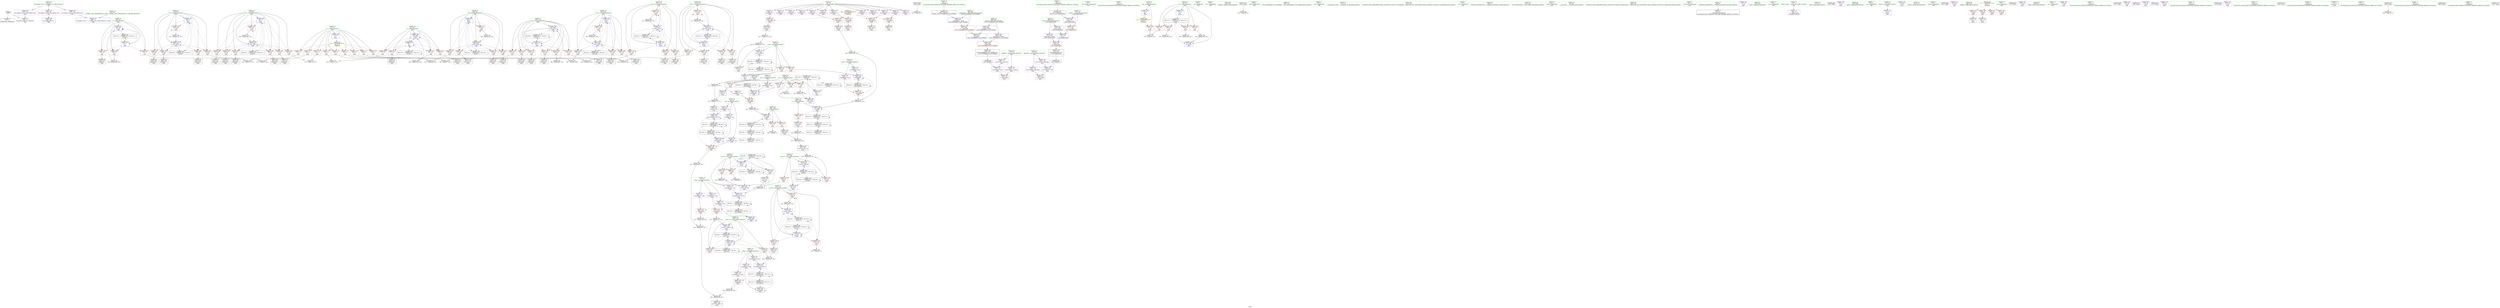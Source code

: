 digraph "SVFG" {
	label="SVFG";

	Node0x555bab6acff0 [shape=record,color=grey,label="{NodeID: 0\nNullPtr}"];
	Node0x555bab6acff0 -> Node0x555bab6e33d0[style=solid];
	Node0x555bab6acff0 -> Node0x555bab6f04c0[style=solid];
	Node0x555bab6f09d0 [shape=record,color=blue,label="{NodeID: 277\n83\<--190\ni\<--inc\nmain\n}"];
	Node0x555bab6f09d0 -> Node0x555bab6e9fc0[style=dashed];
	Node0x555bab6f09d0 -> Node0x555bab6ea090[style=dashed];
	Node0x555bab6f09d0 -> Node0x555bab6ea160[style=dashed];
	Node0x555bab6f09d0 -> Node0x555bab6f09d0[style=dashed];
	Node0x555bab6f09d0 -> Node0x555bab712a70[style=dashed];
	Node0x555bab6e46e0 [shape=record,color=red,label="{NodeID: 194\n213\<--85\n\<--i19\nmain\n}"];
	Node0x555bab6e46e0 -> Node0x555bab6eb690[style=solid];
	Node0x555bab6b2030 [shape=record,color=black,label="{NodeID: 111\n404\<--403\nconv137\<--\nmain\n}"];
	Node0x555bab6b13a0 [shape=record,color=green,label="{NodeID: 28\n15\<--16\nwp\<--wp_field_insensitive\nGlob }"];
	Node0x555bab6b13a0 -> Node0x555bab6e7450[style=solid];
	Node0x555bab6b13a0 -> Node0x555bab6e7520[style=solid];
	Node0x555bab6b13a0 -> Node0x555bab6e75f0[style=solid];
	Node0x555bab709a70 [shape=record,color=black,label="{NodeID: 471\nMR_52V_2 = PHI(MR_52V_5, MR_52V_1, )\npts\{200000 \}\n}"];
	Node0x555bab709a70 -> Node0x555bab6f0d10[style=dashed];
	Node0x555bab709a70 -> Node0x555bab70f370[style=dashed];
	Node0x555bab6eaa90 [shape=record,color=grey,label="{NodeID: 388\n451 = Binary(452, 450, )\n}"];
	Node0x555bab6eaa90 -> Node0x555bab6eb510[style=solid];
	Node0x555bab6f2090 [shape=record,color=blue,label="{NodeID: 305\n107\<--9\ni123\<--\nmain\n}"];
	Node0x555bab6f2090 -> Node0x555bab6ee480[style=dashed];
	Node0x555bab6f2090 -> Node0x555bab6ee550[style=dashed];
	Node0x555bab6f2090 -> Node0x555bab6ee620[style=dashed];
	Node0x555bab6f2090 -> Node0x555bab6ee6f0[style=dashed];
	Node0x555bab6f2090 -> Node0x555bab6f2710[style=dashed];
	Node0x555bab6f2090 -> Node0x555bab716670[style=dashed];
	Node0x555bab6e5da0 [shape=record,color=red,label="{NodeID: 222\n370\<--99\n\<--cnt74\nmain\n}"];
	Node0x555bab6e5da0 -> Node0x555bab6b1cf0[style=solid];
	Node0x555bab6e7860 [shape=record,color=purple,label="{NodeID: 139\n410\<--17\narrayidx142\<--owp\nmain\n}"];
	Node0x555bab6e7860 -> Node0x555bab6efa70[style=solid];
	Node0x555bab6e2250 [shape=record,color=green,label="{NodeID: 56\n109\<--110\nsum127\<--sum127_field_insensitive\nmain\n}"];
	Node0x555bab6e2250 -> Node0x555bab6ee7c0[style=solid];
	Node0x555bab6e2250 -> Node0x555bab6ee890[style=solid];
	Node0x555bab6e2250 -> Node0x555bab6f2160[style=solid];
	Node0x555bab6e2250 -> Node0x555bab6f23d0[style=solid];
	Node0x555bab6fb8a0 [shape=record,color=grey,label="{NodeID: 416\n320 = cmp(319, 9, )\n}"];
	Node0x555bab6ef320 [shape=record,color=red,label="{NodeID: 250\n135\<--134\n\<--coerce.dive3\nmain\n}"];
	Node0x555bab6e8f80 [shape=record,color=purple,label="{NodeID: 167\n514\<--509\n_M_n\<--retval\n_ZSt12setprecisioni\n}"];
	Node0x555bab6e8f80 -> Node0x555bab6f2cc0[style=solid];
	Node0x555bab6e3b80 [shape=record,color=black,label="{NodeID: 84\n232\<--231\nidxprom39\<--\nmain\n}"];
	Node0x555bab6ac5d0 [shape=record,color=green,label="{NodeID: 1\n7\<--1\n__dso_handle\<--dummyObj\nGlob }"];
	Node0x555bab6f0aa0 [shape=record,color=blue,label="{NodeID: 278\n85\<--9\ni19\<--\nmain\n}"];
	Node0x555bab6f0aa0 -> Node0x555bab6ea230[style=dashed];
	Node0x555bab6f0aa0 -> Node0x555bab6ea300[style=dashed];
	Node0x555bab6f0aa0 -> Node0x555bab6e4540[style=dashed];
	Node0x555bab6f0aa0 -> Node0x555bab6e4610[style=dashed];
	Node0x555bab6f0aa0 -> Node0x555bab6e46e0[style=dashed];
	Node0x555bab6f0aa0 -> Node0x555bab6f0de0[style=dashed];
	Node0x555bab6f0aa0 -> Node0x555bab712f70[style=dashed];
	Node0x555bab6e47b0 [shape=record,color=red,label="{NodeID: 195\n219\<--87\n\<--i32\nmain\n}"];
	Node0x555bab6e47b0 -> Node0x555bab6fba20[style=solid];
	Node0x555bab6b2100 [shape=record,color=black,label="{NodeID: 112\n409\<--408\nidxprom141\<--\nmain\n}"];
	Node0x555bab6b1470 [shape=record,color=green,label="{NodeID: 29\n17\<--18\nowp\<--owp_field_insensitive\nGlob }"];
	Node0x555bab6b1470 -> Node0x555bab6e76c0[style=solid];
	Node0x555bab6b1470 -> Node0x555bab6e7790[style=solid];
	Node0x555bab6b1470 -> Node0x555bab6e7860[style=solid];
	Node0x555bab6b1470 -> Node0x555bab6e7930[style=solid];
	Node0x555bab709f70 [shape=record,color=black,label="{NodeID: 472\nMR_54V_2 = PHI(MR_54V_3, MR_54V_1, )\npts\{220000 \}\n}"];
	Node0x555bab709f70 -> Node0x555bab6ef730[style=dashed];
	Node0x555bab709f70 -> Node0x555bab6f1530[style=dashed];
	Node0x555bab709f70 -> Node0x555bab709f70[style=dashed];
	Node0x555bab6eac10 [shape=record,color=grey,label="{NodeID: 389\n258 = Binary(257, 162, )\n}"];
	Node0x555bab6eac10 -> Node0x555bab6f12c0[style=solid];
	Node0x555bab6f2160 [shape=record,color=blue,label="{NodeID: 306\n109\<--203\nsum127\<--\nmain\n}"];
	Node0x555bab6f2160 -> Node0x555bab6ee7c0[style=dashed];
	Node0x555bab6f2160 -> Node0x555bab6ee890[style=dashed];
	Node0x555bab6f2160 -> Node0x555bab6f2160[style=dashed];
	Node0x555bab6f2160 -> Node0x555bab6f23d0[style=dashed];
	Node0x555bab6f2160 -> Node0x555bab716b70[style=dashed];
	Node0x555bab6f2160 -> Node0x555bab71be80[style=dashed];
	Node0x555bab6e5e70 [shape=record,color=red,label="{NodeID: 223\n307\<--101\n\<--j75\nmain\n}"];
	Node0x555bab6e5e70 -> Node0x555bab6fbd20[style=solid];
	Node0x555bab6e7930 [shape=record,color=purple,label="{NodeID: 140\n455\<--17\narrayidx167\<--owp\nmain\n}"];
	Node0x555bab6e7930 -> Node0x555bab6efc10[style=solid];
	Node0x555bab6e2320 [shape=record,color=green,label="{NodeID: 57\n111\<--112\ncnt128\<--cnt128_field_insensitive\nmain\n}"];
	Node0x555bab6e2320 -> Node0x555bab6ee960[style=solid];
	Node0x555bab6e2320 -> Node0x555bab6eea30[style=solid];
	Node0x555bab6e2320 -> Node0x555bab6eeb00[style=solid];
	Node0x555bab6e2320 -> Node0x555bab6f2230[style=solid];
	Node0x555bab6e2320 -> Node0x555bab6f24a0[style=solid];
	Node0x555bab6fba20 [shape=record,color=grey,label="{NodeID: 417\n221 = cmp(219, 220, )\n}"];
	Node0x555bab6ef3f0 [shape=record,color=red,label="{NodeID: 251\n146\<--145\n\<--coerce.dive8\nmain\n}"];
	Node0x555bab6e9050 [shape=record,color=purple,label="{NodeID: 168\n517\<--509\ncoerce.dive\<--retval\n_ZSt12setprecisioni\n}"];
	Node0x555bab6e9050 -> Node0x555bab6f0020[style=solid];
	Node0x555bab6e3c50 [shape=record,color=black,label="{NodeID: 85\n235\<--234\nidxprom41\<--\nmain\n}"];
	Node0x555bab6abac0 [shape=record,color=green,label="{NodeID: 2\n9\<--1\n\<--dummyObj\nCan only get source location for instruction, argument, global var or function.}"];
	Node0x555bab6f0b70 [shape=record,color=blue,label="{NodeID: 279\n201\<--203\narrayidx24\<--\nmain\n}"];
	Node0x555bab6f0b70 -> Node0x555bab6efb40[style=dashed];
	Node0x555bab6f0b70 -> Node0x555bab6f0b70[style=dashed];
	Node0x555bab6f0b70 -> Node0x555bab6f1460[style=dashed];
	Node0x555bab6f0b70 -> Node0x555bab717f70[style=dashed];
	Node0x555bab6f0b70 -> Node0x555bab720480[style=dashed];
	Node0x555bab6e4880 [shape=record,color=red,label="{NodeID: 196\n231\<--87\n\<--i32\nmain\n}"];
	Node0x555bab6e4880 -> Node0x555bab6e3b80[style=solid];
	Node0x555bab6b21d0 [shape=record,color=black,label="{NodeID: 113\n429\<--428\nconv151\<--\nmain\n}"];
	Node0x555bab6b21d0 -> Node0x555bab6f6290[style=solid];
	Node0x555bab6bcb90 [shape=record,color=green,label="{NodeID: 30\n19\<--20\noowp\<--oowp_field_insensitive\nGlob }"];
	Node0x555bab6bcb90 -> Node0x555bab6e7a00[style=solid];
	Node0x555bab6bcb90 -> Node0x555bab6e7ad0[style=solid];
	Node0x555bab6bcb90 -> Node0x555bab6e7ba0[style=solid];
	Node0x555bab70a060 [shape=record,color=black,label="{NodeID: 473\nMR_56V_2 = PHI(MR_56V_3, MR_56V_1, )\npts\{240000 \}\n}"];
	Node0x555bab70a060 -> Node0x555bab6ef8d0[style=dashed];
	Node0x555bab70a060 -> Node0x555bab6f1600[style=dashed];
	Node0x555bab70a060 -> Node0x555bab70a060[style=dashed];
	Node0x555bab6ead90 [shape=record,color=grey,label="{NodeID: 390\n363 = Binary(362, 162, )\n}"];
	Node0x555bab6ead90 -> Node0x555bab6f1e20[style=solid];
	Node0x555bab6f2230 [shape=record,color=blue,label="{NodeID: 307\n111\<--9\ncnt128\<--\nmain\n}"];
	Node0x555bab6f2230 -> Node0x555bab6ee960[style=dashed];
	Node0x555bab6f2230 -> Node0x555bab6eea30[style=dashed];
	Node0x555bab6f2230 -> Node0x555bab6eeb00[style=dashed];
	Node0x555bab6f2230 -> Node0x555bab6f2230[style=dashed];
	Node0x555bab6f2230 -> Node0x555bab6f24a0[style=dashed];
	Node0x555bab6f2230 -> Node0x555bab717070[style=dashed];
	Node0x555bab6f2230 -> Node0x555bab71c380[style=dashed];
	Node0x555bab6e5f40 [shape=record,color=red,label="{NodeID: 224\n314\<--101\n\<--j75\nmain\n}"];
	Node0x555bab6e5f40 -> Node0x555bab6e19b0[style=solid];
	Node0x555bab6e7a00 [shape=record,color=purple,label="{NodeID: 141\n210\<--19\narrayidx28\<--oowp\nmain\n}"];
	Node0x555bab6e7a00 -> Node0x555bab6f0d10[style=solid];
	Node0x555bab6e23f0 [shape=record,color=green,label="{NodeID: 58\n113\<--114\nj129\<--j129_field_insensitive\nmain\n}"];
	Node0x555bab6e23f0 -> Node0x555bab6eebd0[style=solid];
	Node0x555bab6e23f0 -> Node0x555bab6eeca0[style=solid];
	Node0x555bab6e23f0 -> Node0x555bab6eed70[style=solid];
	Node0x555bab6e23f0 -> Node0x555bab6eee40[style=solid];
	Node0x555bab6e23f0 -> Node0x555bab6f2300[style=solid];
	Node0x555bab6e23f0 -> Node0x555bab6f2570[style=solid];
	Node0x555bab6fbba0 [shape=record,color=grey,label="{NodeID: 418\n229 = cmp(227, 228, )\n}"];
	Node0x555bab6ef4c0 [shape=record,color=red,label="{NodeID: 252\n237\<--236\n\<--arrayidx42\nmain\n}"];
	Node0x555bab6ef4c0 -> Node0x555bab6e3d20[style=solid];
	Node0x555bab6e9120 [shape=record,color=red,label="{NodeID: 169\n157\<--8\n\<--qq\nmain\n}"];
	Node0x555bab6e9120 -> Node0x555bab6fab20[style=solid];
	Node0x555bab6e3d20 [shape=record,color=black,label="{NodeID: 86\n238\<--237\nconv\<--\nmain\n}"];
	Node0x555bab6abb50 [shape=record,color=green,label="{NodeID: 3\n25\<--1\n.str\<--dummyObj\nGlob }"];
	Node0x555bab6f0c40 [shape=record,color=blue,label="{NodeID: 280\n206\<--203\narrayidx26\<--\nmain\n}"];
	Node0x555bab6f0c40 -> Node0x555bab6f0c40[style=dashed];
	Node0x555bab6f0c40 -> Node0x555bab70da70[style=dashed];
	Node0x555bab6e4950 [shape=record,color=red,label="{NodeID: 197\n244\<--87\n\<--i32\nmain\n}"];
	Node0x555bab6e4950 -> Node0x555bab6e3df0[style=solid];
	Node0x555bab6b22a0 [shape=record,color=black,label="{NodeID: 114\n432\<--431\nidxprom153\<--\nmain\n}"];
	Node0x555bab6bcc90 [shape=record,color=green,label="{NodeID: 31\n21\<--22\nsums\<--sums_field_insensitive\nGlob }"];
	Node0x555bab6bcc90 -> Node0x555bab6e7c70[style=solid];
	Node0x555bab6bcc90 -> Node0x555bab6e7d40[style=solid];
	Node0x555bab6eaf10 [shape=record,color=grey,label="{NodeID: 391\n413 = Binary(412, 411, )\n}"];
	Node0x555bab6eaf10 -> Node0x555bab6f23d0[style=solid];
	Node0x555bab6f2300 [shape=record,color=blue,label="{NodeID: 308\n113\<--9\nj129\<--\nmain\n}"];
	Node0x555bab6f2300 -> Node0x555bab6eebd0[style=dashed];
	Node0x555bab6f2300 -> Node0x555bab6eeca0[style=dashed];
	Node0x555bab6f2300 -> Node0x555bab6eed70[style=dashed];
	Node0x555bab6f2300 -> Node0x555bab6eee40[style=dashed];
	Node0x555bab6f2300 -> Node0x555bab6f2300[style=dashed];
	Node0x555bab6f2300 -> Node0x555bab6f2570[style=dashed];
	Node0x555bab6f2300 -> Node0x555bab717570[style=dashed];
	Node0x555bab6e6010 [shape=record,color=red,label="{NodeID: 225\n322\<--101\n\<--j75\nmain\n}"];
	Node0x555bab6e6010 -> Node0x555bab6e1b50[style=solid];
	Node0x555bab6e7ad0 [shape=record,color=purple,label="{NodeID: 142\n433\<--19\narrayidx154\<--oowp\nmain\n}"];
	Node0x555bab6e7ad0 -> Node0x555bab6f2640[style=solid];
	Node0x555bab6e24c0 [shape=record,color=green,label="{NodeID: 59\n115\<--116\ni159\<--i159_field_insensitive\nmain\n}"];
	Node0x555bab6e24c0 -> Node0x555bab6eef10[style=solid];
	Node0x555bab6e24c0 -> Node0x555bab6eefe0[style=solid];
	Node0x555bab6e24c0 -> Node0x555bab6ef0b0[style=solid];
	Node0x555bab6e24c0 -> Node0x555bab6ef180[style=solid];
	Node0x555bab6e24c0 -> Node0x555bab6ef250[style=solid];
	Node0x555bab6e24c0 -> Node0x555bab6f27e0[style=solid];
	Node0x555bab6e24c0 -> Node0x555bab6f28b0[style=solid];
	Node0x555bab6fbd20 [shape=record,color=grey,label="{NodeID: 419\n309 = cmp(307, 308, )\n}"];
	Node0x555bab6ef590 [shape=record,color=red,label="{NodeID: 253\n250\<--249\n\<--arrayidx47\nmain\n}"];
	Node0x555bab6ef590 -> Node0x555bab6e3f90[style=solid];
	Node0x555bab6e91f0 [shape=record,color=red,label="{NodeID: 170\n179\<--11\n\<--n\nmain\n}"];
	Node0x555bab6e91f0 -> Node0x555bab6fae20[style=solid];
	Node0x555bab6e3df0 [shape=record,color=black,label="{NodeID: 87\n245\<--244\nidxprom44\<--\nmain\n}"];
	Node0x555bab6acdf0 [shape=record,color=green,label="{NodeID: 4\n27\<--1\n.str.1\<--dummyObj\nGlob }"];
	Node0x555bab6f0d10 [shape=record,color=blue,label="{NodeID: 281\n210\<--203\narrayidx28\<--\nmain\n}"];
	Node0x555bab6f0d10 -> Node0x555bab6f0d10[style=dashed];
	Node0x555bab6f0d10 -> Node0x555bab70f370[style=dashed];
	Node0x555bab6e4a20 [shape=record,color=red,label="{NodeID: 198\n277\<--87\n\<--i32\nmain\n}"];
	Node0x555bab6e4a20 -> Node0x555bab6e42d0[style=solid];
	Node0x555bab6e6560 [shape=record,color=black,label="{NodeID: 115\n448\<--447\nidxprom163\<--\nmain\n}"];
	Node0x555bab6bcd90 [shape=record,color=green,label="{NodeID: 32\n23\<--24\ncnts\<--cnts_field_insensitive\nGlob }"];
	Node0x555bab6bcd90 -> Node0x555bab6e7e10[style=solid];
	Node0x555bab6bcd90 -> Node0x555bab6e7ee0[style=solid];
	Node0x555bab6eb090 [shape=record,color=grey,label="{NodeID: 392\n372 = Binary(369, 371, )\n}"];
	Node0x555bab6eb090 -> Node0x555bab6f1ef0[style=solid];
	Node0x555bab6f23d0 [shape=record,color=blue,label="{NodeID: 309\n109\<--413\nsum127\<--add143\nmain\n}"];
	Node0x555bab6f23d0 -> Node0x555bab71be80[style=dashed];
	Node0x555bab6e60e0 [shape=record,color=red,label="{NodeID: 226\n326\<--101\n\<--j75\nmain\n}"];
	Node0x555bab6e60e0 -> Node0x555bab6e1c20[style=solid];
	Node0x555bab6e7ba0 [shape=record,color=purple,label="{NodeID: 143\n462\<--19\narrayidx171\<--oowp\nmain\n}"];
	Node0x555bab6e7ba0 -> Node0x555bab6efce0[style=solid];
	Node0x555bab6e2590 [shape=record,color=green,label="{NodeID: 60\n122\<--123\nfreopen\<--freopen_field_insensitive\n}"];
	Node0x555bab6fbea0 [shape=record,color=grey,label="{NodeID: 420\n242 = cmp(239, 9, )\n}"];
	Node0x555bab6ef660 [shape=record,color=red,label="{NodeID: 254\n317\<--316\n\<--arrayidx82\nmain\n}"];
	Node0x555bab6ef660 -> Node0x555bab6e1a80[style=solid];
	Node0x555bab6e92c0 [shape=record,color=red,label="{NodeID: 171\n196\<--11\n\<--n\nmain\n}"];
	Node0x555bab6e92c0 -> Node0x555bab6fc1a0[style=solid];
	Node0x555bab6e3ec0 [shape=record,color=black,label="{NodeID: 88\n248\<--247\nidxprom46\<--\nmain\n}"];
	Node0x555bab6ace80 [shape=record,color=green,label="{NodeID: 5\n29\<--1\nstdin\<--dummyObj\nGlob }"];
	Node0x555bab6f0de0 [shape=record,color=blue,label="{NodeID: 282\n85\<--214\ni19\<--inc30\nmain\n}"];
	Node0x555bab6f0de0 -> Node0x555bab6ea230[style=dashed];
	Node0x555bab6f0de0 -> Node0x555bab6ea300[style=dashed];
	Node0x555bab6f0de0 -> Node0x555bab6e4540[style=dashed];
	Node0x555bab6f0de0 -> Node0x555bab6e4610[style=dashed];
	Node0x555bab6f0de0 -> Node0x555bab6e46e0[style=dashed];
	Node0x555bab6f0de0 -> Node0x555bab6f0de0[style=dashed];
	Node0x555bab6f0de0 -> Node0x555bab712f70[style=dashed];
	Node0x555bab6e4af0 [shape=record,color=red,label="{NodeID: 199\n283\<--87\n\<--i32\nmain\n}"];
	Node0x555bab6e4af0 -> Node0x555bab6e43a0[style=solid];
	Node0x555bab6e65f0 [shape=record,color=black,label="{NodeID: 116\n454\<--453\nidxprom166\<--\nmain\n}"];
	Node0x555bab6bce90 [shape=record,color=green,label="{NodeID: 33\n45\<--49\nllvm.global_ctors\<--llvm.global_ctors_field_insensitive\nGlob }"];
	Node0x555bab6bce90 -> Node0x555bab6e87d0[style=solid];
	Node0x555bab6bce90 -> Node0x555bab6e88a0[style=solid];
	Node0x555bab6bce90 -> Node0x555bab6e89a0[style=solid];
	Node0x555bab71aa80 [shape=record,color=black,label="{NodeID: 476\nMR_18V_5 = PHI(MR_18V_7, MR_18V_4, )\npts\{90 \}\n}"];
	Node0x555bab71aa80 -> Node0x555bab6e4d60[style=dashed];
	Node0x555bab71aa80 -> Node0x555bab6e4e30[style=dashed];
	Node0x555bab71aa80 -> Node0x555bab6e4f00[style=dashed];
	Node0x555bab71aa80 -> Node0x555bab6e4fd0[style=dashed];
	Node0x555bab71aa80 -> Node0x555bab6f0f80[style=dashed];
	Node0x555bab71aa80 -> Node0x555bab6f12c0[style=dashed];
	Node0x555bab71aa80 -> Node0x555bab713970[style=dashed];
	Node0x555bab71aa80 -> Node0x555bab71aa80[style=dashed];
	Node0x555bab6eb210 [shape=record,color=grey,label="{NodeID: 393\n438 = Binary(437, 162, )\n}"];
	Node0x555bab6eb210 -> Node0x555bab6f2710[style=solid];
	Node0x555bab6f24a0 [shape=record,color=blue,label="{NodeID: 310\n111\<--416\ncnt128\<--inc144\nmain\n}"];
	Node0x555bab6f24a0 -> Node0x555bab71c380[style=dashed];
	Node0x555bab6e61b0 [shape=record,color=red,label="{NodeID: 227\n337\<--101\n\<--j75\nmain\n}"];
	Node0x555bab6e61b0 -> Node0x555bab6e1e90[style=solid];
	Node0x555bab6e7c70 [shape=record,color=purple,label="{NodeID: 144\n285\<--21\narrayidx63\<--sums\nmain\n}"];
	Node0x555bab6e7c70 -> Node0x555bab6f1530[style=solid];
	Node0x555bab6e2690 [shape=record,color=green,label="{NodeID: 61\n130\<--131\n_ZSt11setiosflagsSt13_Ios_Fmtflags\<--_ZSt11setiosflagsSt13_Ios_Fmtflags_field_insensitive\n}"];
	Node0x555bab6fc020 [shape=record,color=grey,label="{NodeID: 421\n301 = cmp(299, 300, )\n}"];
	Node0x555bab6ef730 [shape=record,color=red,label="{NodeID: 255\n325\<--324\n\<--arrayidx88\nmain\n}"];
	Node0x555bab6ef730 -> Node0x555bab6eb810[style=solid];
	Node0x555bab6e9390 [shape=record,color=red,label="{NodeID: 172\n220\<--11\n\<--n\nmain\n}"];
	Node0x555bab6e9390 -> Node0x555bab6fba20[style=solid];
	Node0x555bab6e3f90 [shape=record,color=black,label="{NodeID: 89\n251\<--250\nconv48\<--\nmain\n}"];
	Node0x555bab6e3f90 -> Node0x555bab6f5b10[style=solid];
	Node0x555bab6aca70 [shape=record,color=green,label="{NodeID: 6\n30\<--1\n.str.2\<--dummyObj\nGlob }"];
	Node0x555bab6f0eb0 [shape=record,color=blue,label="{NodeID: 283\n87\<--9\ni32\<--\nmain\n}"];
	Node0x555bab6f0eb0 -> Node0x555bab6e47b0[style=dashed];
	Node0x555bab6f0eb0 -> Node0x555bab6e4880[style=dashed];
	Node0x555bab6f0eb0 -> Node0x555bab6e4950[style=dashed];
	Node0x555bab6f0eb0 -> Node0x555bab6e4a20[style=dashed];
	Node0x555bab6f0eb0 -> Node0x555bab6e4af0[style=dashed];
	Node0x555bab6f0eb0 -> Node0x555bab6e4bc0[style=dashed];
	Node0x555bab6f0eb0 -> Node0x555bab6e4c90[style=dashed];
	Node0x555bab6f0eb0 -> Node0x555bab6f16d0[style=dashed];
	Node0x555bab6f0eb0 -> Node0x555bab713470[style=dashed];
	Node0x555bab6e4bc0 [shape=record,color=red,label="{NodeID: 200\n288\<--87\n\<--i32\nmain\n}"];
	Node0x555bab6e4bc0 -> Node0x555bab6e4470[style=solid];
	Node0x555bab6e6680 [shape=record,color=black,label="{NodeID: 117\n461\<--460\nidxprom170\<--\nmain\n}"];
	Node0x555bab6bcf90 [shape=record,color=green,label="{NodeID: 34\n50\<--51\n__cxx_global_var_init\<--__cxx_global_var_init_field_insensitive\n}"];
	Node0x555bab71af80 [shape=record,color=black,label="{NodeID: 477\nMR_20V_5 = PHI(MR_20V_7, MR_20V_4, )\npts\{92 \}\n}"];
	Node0x555bab71af80 -> Node0x555bab6e50a0[style=dashed];
	Node0x555bab71af80 -> Node0x555bab6e5170[style=dashed];
	Node0x555bab71af80 -> Node0x555bab6e5240[style=dashed];
	Node0x555bab71af80 -> Node0x555bab6f1050[style=dashed];
	Node0x555bab71af80 -> Node0x555bab6f11f0[style=dashed];
	Node0x555bab71af80 -> Node0x555bab713e70[style=dashed];
	Node0x555bab71af80 -> Node0x555bab71af80[style=dashed];
	Node0x555bab6eb390 [shape=record,color=grey,label="{NodeID: 394\n263 = Binary(262, 162, )\n}"];
	Node0x555bab6eb390 -> Node0x555bab6f1390[style=solid];
	Node0x555bab6f2570 [shape=record,color=blue,label="{NodeID: 311\n113\<--421\nj129\<--inc147\nmain\n}"];
	Node0x555bab6f2570 -> Node0x555bab6eebd0[style=dashed];
	Node0x555bab6f2570 -> Node0x555bab6eeca0[style=dashed];
	Node0x555bab6f2570 -> Node0x555bab6eed70[style=dashed];
	Node0x555bab6f2570 -> Node0x555bab6eee40[style=dashed];
	Node0x555bab6f2570 -> Node0x555bab6f2300[style=dashed];
	Node0x555bab6f2570 -> Node0x555bab6f2570[style=dashed];
	Node0x555bab6f2570 -> Node0x555bab717570[style=dashed];
	Node0x555bab6e6280 [shape=record,color=red,label="{NodeID: 228\n362\<--101\n\<--j75\nmain\n}"];
	Node0x555bab6e6280 -> Node0x555bab6ead90[style=solid];
	Node0x555bab6e7d40 [shape=record,color=purple,label="{NodeID: 145\n324\<--21\narrayidx88\<--sums\nmain\n}"];
	Node0x555bab6e7d40 -> Node0x555bab6ef730[style=solid];
	Node0x555bab6e2790 [shape=record,color=green,label="{NodeID: 62\n137\<--138\n_ZStlsIcSt11char_traitsIcEERSt13basic_ostreamIT_T0_ES6_St12_Setiosflags\<--_ZStlsIcSt11char_traitsIcEERSt13basic_ostreamIT_T0_ES6_St12_Setiosflags_field_insensitive\n}"];
	Node0x555bab6fc1a0 [shape=record,color=grey,label="{NodeID: 422\n197 = cmp(195, 196, )\n}"];
	Node0x555bab6ef800 [shape=record,color=red,label="{NodeID: 256\n332\<--331\n\<--arrayidx92\nmain\n}"];
	Node0x555bab6ef800 -> Node0x555bab6e1dc0[style=solid];
	Node0x555bab6e9460 [shape=record,color=red,label="{NodeID: 173\n228\<--11\n\<--n\nmain\n}"];
	Node0x555bab6e9460 -> Node0x555bab6fbba0[style=solid];
	Node0x555bab6e4060 [shape=record,color=black,label="{NodeID: 90\n270\<--269\nconv56\<--\nmain\n}"];
	Node0x555bab6e4060 -> Node0x555bab6ec110[style=solid];
	Node0x555bab6acb00 [shape=record,color=green,label="{NodeID: 7\n32\<--1\n.str.3\<--dummyObj\nGlob }"];
	Node0x555bab6f0f80 [shape=record,color=blue,label="{NodeID: 284\n89\<--9\ncnt\<--\nmain\n}"];
	Node0x555bab6f0f80 -> Node0x555bab71aa80[style=dashed];
	Node0x555bab6e4c90 [shape=record,color=red,label="{NodeID: 201\n293\<--87\n\<--i32\nmain\n}"];
	Node0x555bab6e4c90 -> Node0x555bab6f5990[style=solid];
	Node0x555bab6e6750 [shape=record,color=black,label="{NodeID: 118\n466\<--465\nconv174\<--add173\nmain\n}"];
	Node0x555bab6bd090 [shape=record,color=green,label="{NodeID: 35\n54\<--55\n_ZNSt8ios_base4InitC1Ev\<--_ZNSt8ios_base4InitC1Ev_field_insensitive\n}"];
	Node0x555bab6eb510 [shape=record,color=grey,label="{NodeID: 395\n459 = Binary(451, 457, )\n}"];
	Node0x555bab6eb510 -> Node0x555bab6ebf90[style=solid];
	Node0x555bab6f2640 [shape=record,color=blue,label="{NodeID: 312\n433\<--430\narrayidx154\<--div152\nmain\n}"];
	Node0x555bab6f2640 -> Node0x555bab70f370[style=dashed];
	Node0x555bab6e6350 [shape=record,color=red,label="{NodeID: 229\n346\<--103\n\<--s\nmain\n}"];
	Node0x555bab6e6350 -> Node0x555bab6e1f60[style=solid];
	Node0x555bab6e7e10 [shape=record,color=purple,label="{NodeID: 146\n290\<--23\narrayidx65\<--cnts\nmain\n}"];
	Node0x555bab6e7e10 -> Node0x555bab6f1600[style=solid];
	Node0x555bab6e2890 [shape=record,color=green,label="{NodeID: 63\n141\<--142\n_ZSt12setprecisioni\<--_ZSt12setprecisioni_field_insensitive\n}"];
	Node0x555bab6fc320 [shape=record,color=grey,label="{NodeID: 423\n387 = cmp(385, 386, )\n}"];
	Node0x555bab6ef8d0 [shape=record,color=red,label="{NodeID: 257\n340\<--339\n\<--arrayidx97\nmain\n}"];
	Node0x555bab6ef8d0 -> Node0x555bab6ea490[style=solid];
	Node0x555bab6e9530 [shape=record,color=red,label="{NodeID: 174\n300\<--11\n\<--n\nmain\n}"];
	Node0x555bab6e9530 -> Node0x555bab6fc020[style=solid];
	Node0x555bab6e4130 [shape=record,color=black,label="{NodeID: 91\n274\<--273\nconv57\<--\nmain\n}"];
	Node0x555bab6e4130 -> Node0x555bab6ebb10[style=solid];
	Node0x555bab6acb90 [shape=record,color=green,label="{NodeID: 8\n34\<--1\nstdout\<--dummyObj\nGlob }"];
	Node0x555bab712570 [shape=record,color=black,label="{NodeID: 451\nMR_10V_3 = PHI(MR_10V_4, MR_10V_2, )\npts\{82 \}\n}"];
	Node0x555bab712570 -> Node0x555bab6e9c80[style=dashed];
	Node0x555bab712570 -> Node0x555bab6e9d50[style=dashed];
	Node0x555bab712570 -> Node0x555bab6e9e20[style=dashed];
	Node0x555bab712570 -> Node0x555bab6e9ef0[style=dashed];
	Node0x555bab712570 -> Node0x555bab6f2980[style=dashed];
	Node0x555bab6f1050 [shape=record,color=blue,label="{NodeID: 285\n91\<--9\nsum\<--\nmain\n}"];
	Node0x555bab6f1050 -> Node0x555bab71af80[style=dashed];
	Node0x555bab6e4d60 [shape=record,color=red,label="{NodeID: 202\n257\<--89\n\<--cnt\nmain\n}"];
	Node0x555bab6e4d60 -> Node0x555bab6eac10[style=solid];
	Node0x555bab6e6820 [shape=record,color=black,label="{NodeID: 119\n494\<--505\n_ZSt11setiosflagsSt13_Ios_Fmtflags_ret\<--\n_ZSt11setiosflagsSt13_Ios_Fmtflags\n|{<s0>5}}"];
	Node0x555bab6e6820:s0 -> Node0x555bab253fd0[style=solid,color=blue];
	Node0x555bab6bd190 [shape=record,color=green,label="{NodeID: 36\n60\<--61\n__cxa_atexit\<--__cxa_atexit_field_insensitive\n}"];
	Node0x555bab6eb690 [shape=record,color=grey,label="{NodeID: 396\n214 = Binary(213, 162, )\n}"];
	Node0x555bab6eb690 -> Node0x555bab6f0de0[style=solid];
	Node0x555bab6f2710 [shape=record,color=blue,label="{NodeID: 313\n107\<--438\ni123\<--inc157\nmain\n}"];
	Node0x555bab6f2710 -> Node0x555bab6ee480[style=dashed];
	Node0x555bab6f2710 -> Node0x555bab6ee550[style=dashed];
	Node0x555bab6f2710 -> Node0x555bab6ee620[style=dashed];
	Node0x555bab6f2710 -> Node0x555bab6ee6f0[style=dashed];
	Node0x555bab6f2710 -> Node0x555bab6f2710[style=dashed];
	Node0x555bab6f2710 -> Node0x555bab716670[style=dashed];
	Node0x555bab6e6420 [shape=record,color=red,label="{NodeID: 230\n343\<--105\n\<--c\nmain\n}"];
	Node0x555bab6e6420 -> Node0x555bab6fafa0[style=solid];
	Node0x555bab6e7ee0 [shape=record,color=purple,label="{NodeID: 147\n339\<--23\narrayidx97\<--cnts\nmain\n}"];
	Node0x555bab6e7ee0 -> Node0x555bab6ef8d0[style=solid];
	Node0x555bab6e2990 [shape=record,color=green,label="{NodeID: 64\n148\<--149\n_ZStlsIcSt11char_traitsIcEERSt13basic_ostreamIT_T0_ES6_St13_Setprecision\<--_ZStlsIcSt11char_traitsIcEERSt13basic_ostreamIT_T0_ES6_St13_Setprecision_field_insensitive\n}"];
	Node0x555bab6ef9a0 [shape=record,color=red,label="{NodeID: 258\n403\<--402\n\<--arrayidx136\nmain\n}"];
	Node0x555bab6ef9a0 -> Node0x555bab6b2030[style=solid];
	Node0x555bab6e9600 [shape=record,color=red,label="{NodeID: 175\n308\<--11\n\<--n\nmain\n}"];
	Node0x555bab6e9600 -> Node0x555bab6fbd20[style=solid];
	Node0x555bab6e4200 [shape=record,color=black,label="{NodeID: 92\n276\<--275\nconv58\<--div\nmain\n}"];
	Node0x555bab6e4200 -> Node0x555bab6f1460[style=solid];
	Node0x555bab6ac160 [shape=record,color=green,label="{NodeID: 9\n35\<--1\n_ZSt4cout\<--dummyObj\nGlob }"];
	Node0x555bab712a70 [shape=record,color=black,label="{NodeID: 452\nMR_12V_2 = PHI(MR_12V_4, MR_12V_1, )\npts\{84 \}\n}"];
	Node0x555bab712a70 -> Node0x555bab6f0900[style=dashed];
	Node0x555bab6f1120 [shape=record,color=blue,label="{NodeID: 286\n93\<--9\nj\<--\nmain\n}"];
	Node0x555bab6f1120 -> Node0x555bab6e5310[style=dashed];
	Node0x555bab6f1120 -> Node0x555bab6e53e0[style=dashed];
	Node0x555bab6f1120 -> Node0x555bab6e54b0[style=dashed];
	Node0x555bab6f1120 -> Node0x555bab6e5580[style=dashed];
	Node0x555bab6f1120 -> Node0x555bab6f1120[style=dashed];
	Node0x555bab6f1120 -> Node0x555bab6f1390[style=dashed];
	Node0x555bab6f1120 -> Node0x555bab714370[style=dashed];
	Node0x555bab6e4e30 [shape=record,color=red,label="{NodeID: 203\n266\<--89\n\<--cnt\nmain\n}"];
	Node0x555bab6e4e30 -> Node0x555bab6fb720[style=solid];
	Node0x555bab6e68f0 [shape=record,color=black,label="{NodeID: 120\n507\<--518\n_ZSt12setprecisioni_ret\<--\n_ZSt12setprecisioni\n|{<s0>7}}"];
	Node0x555bab6e68f0:s0 -> Node0x555bab73d9d0[style=solid,color=blue];
	Node0x555bab6bd290 [shape=record,color=green,label="{NodeID: 37\n59\<--65\n_ZNSt8ios_base4InitD1Ev\<--_ZNSt8ios_base4InitD1Ev_field_insensitive\n}"];
	Node0x555bab6bd290 -> Node0x555bab6e35a0[style=solid];
	Node0x555bab253fd0 [shape=record,color=black,label="{NodeID: 563\n128 = PHI(494, )\n}"];
	Node0x555bab253fd0 -> Node0x555bab6f0690[style=solid];
	Node0x555bab71be80 [shape=record,color=black,label="{NodeID: 480\nMR_38V_7 = PHI(MR_38V_6, MR_38V_5, )\npts\{110 \}\n}"];
	Node0x555bab71be80 -> Node0x555bab6ee7c0[style=dashed];
	Node0x555bab71be80 -> Node0x555bab6ee890[style=dashed];
	Node0x555bab71be80 -> Node0x555bab6f2160[style=dashed];
	Node0x555bab71be80 -> Node0x555bab6f23d0[style=dashed];
	Node0x555bab71be80 -> Node0x555bab716b70[style=dashed];
	Node0x555bab71be80 -> Node0x555bab71be80[style=dashed];
	Node0x555bab6eb810 [shape=record,color=grey,label="{NodeID: 397\n335 = Binary(325, 334, )\n}"];
	Node0x555bab6eb810 -> Node0x555bab6f1ae0[style=solid];
	Node0x555bab6f27e0 [shape=record,color=blue,label="{NodeID: 314\n115\<--9\ni159\<--\nmain\n}"];
	Node0x555bab6f27e0 -> Node0x555bab6eef10[style=dashed];
	Node0x555bab6f27e0 -> Node0x555bab6eefe0[style=dashed];
	Node0x555bab6f27e0 -> Node0x555bab6ef0b0[style=dashed];
	Node0x555bab6f27e0 -> Node0x555bab6ef180[style=dashed];
	Node0x555bab6f27e0 -> Node0x555bab6ef250[style=dashed];
	Node0x555bab6f27e0 -> Node0x555bab6f28b0[style=dashed];
	Node0x555bab6f27e0 -> Node0x555bab717a70[style=dashed];
	Node0x555bab6ee3f0 [shape=record,color=red,label="{NodeID: 231\n349\<--105\n\<--c\nmain\n}"];
	Node0x555bab6ee3f0 -> Node0x555bab6e2030[style=solid];
	Node0x555bab6e7fb0 [shape=record,color=purple,label="{NodeID: 148\n119\<--25\n\<--.str\nmain\n}"];
	Node0x555bab6e2a90 [shape=record,color=green,label="{NodeID: 65\n152\<--153\nscanf\<--scanf_field_insensitive\n}"];
	Node0x555bab6efa70 [shape=record,color=red,label="{NodeID: 259\n411\<--410\n\<--arrayidx142\nmain\n}"];
	Node0x555bab6efa70 -> Node0x555bab6eaf10[style=solid];
	Node0x555bab6e96d0 [shape=record,color=red,label="{NodeID: 176\n386\<--11\n\<--n\nmain\n}"];
	Node0x555bab6e96d0 -> Node0x555bab6fc320[style=solid];
	Node0x555bab6e42d0 [shape=record,color=black,label="{NodeID: 93\n278\<--277\nidxprom59\<--\nmain\n}"];
	Node0x555bab6ac1f0 [shape=record,color=green,label="{NodeID: 10\n36\<--1\n.str.4\<--dummyObj\nGlob }"];
	Node0x555bab712f70 [shape=record,color=black,label="{NodeID: 453\nMR_14V_2 = PHI(MR_14V_4, MR_14V_1, )\npts\{86 \}\n}"];
	Node0x555bab712f70 -> Node0x555bab6f0aa0[style=dashed];
	Node0x555bab6f11f0 [shape=record,color=blue,label="{NodeID: 287\n91\<--255\nsum\<--add49\nmain\n}"];
	Node0x555bab6f11f0 -> Node0x555bab71af80[style=dashed];
	Node0x555bab6e4f00 [shape=record,color=red,label="{NodeID: 204\n273\<--89\n\<--cnt\nmain\n}"];
	Node0x555bab6e4f00 -> Node0x555bab6e4130[style=solid];
	Node0x555bab6e69c0 [shape=record,color=purple,label="{NodeID: 121\n56\<--4\n\<--_ZStL8__ioinit\n__cxx_global_var_init\n}"];
	Node0x555bab6bd390 [shape=record,color=green,label="{NodeID: 38\n72\<--73\nmain\<--main_field_insensitive\n}"];
	Node0x555bab73c9a0 [shape=record,color=black,label="{NodeID: 564\n136 = PHI()\n}"];
	Node0x555bab71c380 [shape=record,color=black,label="{NodeID: 481\nMR_40V_7 = PHI(MR_40V_6, MR_40V_5, )\npts\{112 \}\n}"];
	Node0x555bab71c380 -> Node0x555bab6ee960[style=dashed];
	Node0x555bab71c380 -> Node0x555bab6eea30[style=dashed];
	Node0x555bab71c380 -> Node0x555bab6eeb00[style=dashed];
	Node0x555bab71c380 -> Node0x555bab6f2230[style=dashed];
	Node0x555bab71c380 -> Node0x555bab6f24a0[style=dashed];
	Node0x555bab71c380 -> Node0x555bab717070[style=dashed];
	Node0x555bab71c380 -> Node0x555bab71c380[style=dashed];
	Node0x555bab6eb990 [shape=record,color=grey,label="{NodeID: 398\n334 = Binary(333, 253, )\n}"];
	Node0x555bab6eb990 -> Node0x555bab6eb810[style=solid];
	Node0x555bab6f28b0 [shape=record,color=blue,label="{NodeID: 315\n115\<--471\ni159\<--inc177\nmain\n}"];
	Node0x555bab6f28b0 -> Node0x555bab6eef10[style=dashed];
	Node0x555bab6f28b0 -> Node0x555bab6eefe0[style=dashed];
	Node0x555bab6f28b0 -> Node0x555bab6ef0b0[style=dashed];
	Node0x555bab6f28b0 -> Node0x555bab6ef180[style=dashed];
	Node0x555bab6f28b0 -> Node0x555bab6ef250[style=dashed];
	Node0x555bab6f28b0 -> Node0x555bab6f28b0[style=dashed];
	Node0x555bab6f28b0 -> Node0x555bab717a70[style=dashed];
	Node0x555bab6ee480 [shape=record,color=red,label="{NodeID: 232\n385\<--107\n\<--i123\nmain\n}"];
	Node0x555bab6ee480 -> Node0x555bab6fc320[style=solid];
	Node0x555bab6e8080 [shape=record,color=purple,label="{NodeID: 149\n120\<--27\n\<--.str.1\nmain\n}"];
	Node0x555bab6e2b90 [shape=record,color=green,label="{NodeID: 66\n165\<--166\nprintf\<--printf_field_insensitive\n}"];
	Node0x555bab6efb40 [shape=record,color=red,label="{NodeID: 260\n450\<--449\n\<--arrayidx164\nmain\n}"];
	Node0x555bab6efb40 -> Node0x555bab6eaa90[style=solid];
	Node0x555bab6e97a0 [shape=record,color=red,label="{NodeID: 177\n394\<--11\n\<--n\nmain\n}"];
	Node0x555bab6e97a0 -> Node0x555bab6fb2a0[style=solid];
	Node0x555bab6e43a0 [shape=record,color=black,label="{NodeID: 94\n284\<--283\nidxprom62\<--\nmain\n}"];
	Node0x555bab6ac280 [shape=record,color=green,label="{NodeID: 11\n38\<--1\n.str.5\<--dummyObj\nGlob }"];
	Node0x555bab713470 [shape=record,color=black,label="{NodeID: 454\nMR_16V_2 = PHI(MR_16V_4, MR_16V_1, )\npts\{88 \}\n}"];
	Node0x555bab713470 -> Node0x555bab6f0eb0[style=dashed];
	Node0x555bab6f12c0 [shape=record,color=blue,label="{NodeID: 288\n89\<--258\ncnt\<--inc50\nmain\n}"];
	Node0x555bab6f12c0 -> Node0x555bab71aa80[style=dashed];
	Node0x555bab6e4fd0 [shape=record,color=red,label="{NodeID: 205\n287\<--89\n\<--cnt\nmain\n}"];
	Node0x555bab6e4fd0 -> Node0x555bab6f1600[style=solid];
	Node0x555bab6e6a90 [shape=record,color=purple,label="{NodeID: 122\n184\<--13\narrayidx\<--a\nmain\n}"];
	Node0x555bab6bd490 [shape=record,color=green,label="{NodeID: 39\n75\<--76\nretval\<--retval_field_insensitive\nmain\n}"];
	Node0x555bab6bd490 -> Node0x555bab6f05c0[style=solid];
	Node0x555bab73d9d0 [shape=record,color=black,label="{NodeID: 565\n139 = PHI(507, )\n}"];
	Node0x555bab73d9d0 -> Node0x555bab6f0760[style=solid];
	Node0x555bab6ebb10 [shape=record,color=grey,label="{NodeID: 399\n275 = Binary(271, 274, )\n}"];
	Node0x555bab6ebb10 -> Node0x555bab6e4200[style=solid];
	Node0x555bab6f2980 [shape=record,color=blue,label="{NodeID: 316\n81\<--480\nii\<--inc181\nmain\n}"];
	Node0x555bab6f2980 -> Node0x555bab712570[style=dashed];
	Node0x555bab6ee550 [shape=record,color=red,label="{NodeID: 233\n397\<--107\n\<--i123\nmain\n}"];
	Node0x555bab6ee550 -> Node0x555bab6b1e90[style=solid];
	Node0x555bab6e8150 [shape=record,color=purple,label="{NodeID: 150\n125\<--30\n\<--.str.2\nmain\n}"];
	Node0x555bab6e2c90 [shape=record,color=green,label="{NodeID: 67\n172\<--173\nfprintf\<--fprintf_field_insensitive\n}"];
	Node0x555bab6efc10 [shape=record,color=red,label="{NodeID: 261\n456\<--455\n\<--arrayidx167\nmain\n}"];
	Node0x555bab6efc10 -> Node0x555bab6ec290[style=solid];
	Node0x555bab6e9870 [shape=record,color=red,label="{NodeID: 178\n444\<--11\n\<--n\nmain\n}"];
	Node0x555bab6e9870 -> Node0x555bab6fb420[style=solid];
	Node0x555bab6e4470 [shape=record,color=black,label="{NodeID: 95\n289\<--288\nidxprom64\<--\nmain\n}"];
	Node0x555bab6ac350 [shape=record,color=green,label="{NodeID: 12\n40\<--1\nstderr\<--dummyObj\nGlob }"];
	Node0x555bab713970 [shape=record,color=black,label="{NodeID: 455\nMR_18V_2 = PHI(MR_18V_3, MR_18V_1, )\npts\{90 \}\n}"];
	Node0x555bab713970 -> Node0x555bab6f0f80[style=dashed];
	Node0x555bab713970 -> Node0x555bab713970[style=dashed];
	Node0x555bab6f1390 [shape=record,color=blue,label="{NodeID: 289\n93\<--263\nj\<--inc52\nmain\n}"];
	Node0x555bab6f1390 -> Node0x555bab6e5310[style=dashed];
	Node0x555bab6f1390 -> Node0x555bab6e53e0[style=dashed];
	Node0x555bab6f1390 -> Node0x555bab6e54b0[style=dashed];
	Node0x555bab6f1390 -> Node0x555bab6e5580[style=dashed];
	Node0x555bab6f1390 -> Node0x555bab6f1120[style=dashed];
	Node0x555bab6f1390 -> Node0x555bab6f1390[style=dashed];
	Node0x555bab6f1390 -> Node0x555bab714370[style=dashed];
	Node0x555bab6e50a0 [shape=record,color=red,label="{NodeID: 206\n254\<--91\n\<--sum\nmain\n}"];
	Node0x555bab6e50a0 -> Node0x555bab6f6110[style=solid];
	Node0x555bab6e6b60 [shape=record,color=purple,label="{NodeID: 123\n185\<--13\narraydecay\<--a\nmain\n}"];
	Node0x555bab6bd560 [shape=record,color=green,label="{NodeID: 40\n77\<--78\nagg.tmp\<--agg.tmp_field_insensitive\nmain\n}"];
	Node0x555bab6bd560 -> Node0x555bab6e8aa0[style=solid];
	Node0x555bab6bd560 -> Node0x555bab6e8b70[style=solid];
	Node0x555bab73db00 [shape=record,color=black,label="{NodeID: 566\n147 = PHI()\n}"];
	Node0x555bab71cd80 [shape=record,color=black,label="{NodeID: 483\nMR_28V_7 = PHI(MR_28V_6, MR_28V_5, )\npts\{100 \}\n}"];
	Node0x555bab71cd80 -> Node0x555bab6e5c00[style=dashed];
	Node0x555bab71cd80 -> Node0x555bab6e5cd0[style=dashed];
	Node0x555bab71cd80 -> Node0x555bab6e5da0[style=dashed];
	Node0x555bab71cd80 -> Node0x555bab6f1940[style=dashed];
	Node0x555bab71cd80 -> Node0x555bab6f1d50[style=dashed];
	Node0x555bab71cd80 -> Node0x555bab715270[style=dashed];
	Node0x555bab71cd80 -> Node0x555bab71cd80[style=dashed];
	Node0x555bab6ebc90 [shape=record,color=grey,label="{NodeID: 400\n471 = Binary(470, 162, )\n}"];
	Node0x555bab6ebc90 -> Node0x555bab6f28b0[style=solid];
	Node0x555bab6f2a50 [shape=record,color=blue,label="{NodeID: 317\n498\<--495\n__mask.addr\<--__mask\n_ZSt11setiosflagsSt13_Ios_Fmtflags\n}"];
	Node0x555bab6f2a50 -> Node0x555bab6efdb0[style=dashed];
	Node0x555bab6ee620 [shape=record,color=red,label="{NodeID: 234\n431\<--107\n\<--i123\nmain\n}"];
	Node0x555bab6ee620 -> Node0x555bab6b22a0[style=solid];
	Node0x555bab6e8220 [shape=record,color=purple,label="{NodeID: 151\n126\<--32\n\<--.str.3\nmain\n}"];
	Node0x555bab6e2d90 [shape=record,color=green,label="{NodeID: 68\n240\<--241\nisdigit\<--isdigit_field_insensitive\n}"];
	Node0x555bab6efce0 [shape=record,color=red,label="{NodeID: 262\n463\<--462\n\<--arrayidx171\nmain\n}"];
	Node0x555bab6efce0 -> Node0x555bab6ebe10[style=solid];
	Node0x555bab6e9940 [shape=record,color=red,label="{NodeID: 179\n118\<--29\n\<--stdin\nmain\n}"];
	Node0x555bab6e9940 -> Node0x555bab6e36a0[style=solid];
	Node0x555bab6e18e0 [shape=record,color=black,label="{NodeID: 96\n312\<--311\nidxprom79\<--\nmain\n}"];
	Node0x555bab6ac420 [shape=record,color=green,label="{NodeID: 13\n41\<--1\n.str.6\<--dummyObj\nGlob }"];
	Node0x555bab713e70 [shape=record,color=black,label="{NodeID: 456\nMR_20V_2 = PHI(MR_20V_3, MR_20V_1, )\npts\{92 \}\n}"];
	Node0x555bab713e70 -> Node0x555bab6f1050[style=dashed];
	Node0x555bab713e70 -> Node0x555bab713e70[style=dashed];
	Node0x555bab6f1460 [shape=record,color=blue,label="{NodeID: 290\n279\<--276\narrayidx60\<--conv58\nmain\n}"];
	Node0x555bab6f1460 -> Node0x555bab720480[style=dashed];
	Node0x555bab6e5170 [shape=record,color=red,label="{NodeID: 207\n269\<--91\n\<--sum\nmain\n}"];
	Node0x555bab6e5170 -> Node0x555bab6e4060[style=solid];
	Node0x555bab6e6c30 [shape=record,color=purple,label="{NodeID: 124\n233\<--13\narrayidx40\<--a\nmain\n}"];
	Node0x555bab6bd630 [shape=record,color=green,label="{NodeID: 41\n79\<--80\nagg.tmp5\<--agg.tmp5_field_insensitive\nmain\n}"];
	Node0x555bab6bd630 -> Node0x555bab6e8c40[style=solid];
	Node0x555bab6bd630 -> Node0x555bab6e8d10[style=solid];
	Node0x555bab73dbd0 [shape=record,color=black,label="{NodeID: 567\n57 = PHI()\n}"];
	Node0x555bab71d280 [shape=record,color=black,label="{NodeID: 484\nMR_32V_6 = PHI(MR_32V_5, MR_32V_4, )\npts\{104 \}\n}"];
	Node0x555bab71d280 -> Node0x555bab6f1ae0[style=dashed];
	Node0x555bab71d280 -> Node0x555bab70d070[style=dashed];
	Node0x555bab71d280 -> Node0x555bab71d280[style=dashed];
	Node0x555bab6ebe10 [shape=record,color=grey,label="{NodeID: 401\n464 = Binary(452, 463, )\n}"];
	Node0x555bab6ebe10 -> Node0x555bab6ebf90[style=solid];
	Node0x555bab6f2b20 [shape=record,color=blue,label="{NodeID: 318\n501\<--502\n_M_mask\<--\n_ZSt11setiosflagsSt13_Ios_Fmtflags\n}"];
	Node0x555bab6f2b20 -> Node0x555bab6efe80[style=dashed];
	Node0x555bab6ee6f0 [shape=record,color=red,label="{NodeID: 235\n437\<--107\n\<--i123\nmain\n}"];
	Node0x555bab6ee6f0 -> Node0x555bab6eb210[style=solid];
	Node0x555bab6e82f0 [shape=record,color=purple,label="{NodeID: 152\n150\<--36\n\<--.str.4\nmain\n}"];
	Node0x555bab6e2e90 [shape=record,color=green,label="{NodeID: 69\n476\<--477\nfflush\<--fflush_field_insensitive\n}"];
	Node0x555bab6efdb0 [shape=record,color=red,label="{NodeID: 263\n502\<--498\n\<--__mask.addr\n_ZSt11setiosflagsSt13_Ios_Fmtflags\n}"];
	Node0x555bab6efdb0 -> Node0x555bab6f2b20[style=solid];
	Node0x555bab6e9a10 [shape=record,color=red,label="{NodeID: 180\n124\<--34\n\<--stdout\nmain\n}"];
	Node0x555bab6e9a10 -> Node0x555bab6e3770[style=solid];
	Node0x555bab6e19b0 [shape=record,color=black,label="{NodeID: 97\n315\<--314\nidxprom81\<--\nmain\n}"];
	Node0x555bab6b30e0 [shape=record,color=green,label="{NodeID: 14\n43\<--1\n.str.7\<--dummyObj\nGlob }"];
	Node0x555bab714370 [shape=record,color=black,label="{NodeID: 457\nMR_22V_2 = PHI(MR_22V_3, MR_22V_1, )\npts\{94 \}\n}"];
	Node0x555bab714370 -> Node0x555bab6f1120[style=dashed];
	Node0x555bab714370 -> Node0x555bab714370[style=dashed];
	Node0x555bab6f5990 [shape=record,color=grey,label="{NodeID: 374\n294 = Binary(293, 162, )\n}"];
	Node0x555bab6f5990 -> Node0x555bab6f16d0[style=solid];
	Node0x555bab6f1530 [shape=record,color=blue,label="{NodeID: 291\n285\<--282\narrayidx63\<--\nmain\n}"];
	Node0x555bab6f1530 -> Node0x555bab6ef730[style=dashed];
	Node0x555bab6f1530 -> Node0x555bab6f1530[style=dashed];
	Node0x555bab6f1530 -> Node0x555bab709f70[style=dashed];
	Node0x555bab6e5240 [shape=record,color=red,label="{NodeID: 208\n282\<--91\n\<--sum\nmain\n}"];
	Node0x555bab6e5240 -> Node0x555bab6f1530[style=solid];
	Node0x555bab6e6d00 [shape=record,color=purple,label="{NodeID: 125\n236\<--13\narrayidx42\<--a\nmain\n}"];
	Node0x555bab6e6d00 -> Node0x555bab6ef4c0[style=solid];
	Node0x555bab6bd700 [shape=record,color=green,label="{NodeID: 42\n81\<--82\nii\<--ii_field_insensitive\nmain\n}"];
	Node0x555bab6bd700 -> Node0x555bab6e9c80[style=solid];
	Node0x555bab6bd700 -> Node0x555bab6e9d50[style=solid];
	Node0x555bab6bd700 -> Node0x555bab6e9e20[style=solid];
	Node0x555bab6bd700 -> Node0x555bab6e9ef0[style=solid];
	Node0x555bab6bd700 -> Node0x555bab6f0830[style=solid];
	Node0x555bab6bd700 -> Node0x555bab6f2980[style=solid];
	Node0x555bab73dca0 [shape=record,color=black,label="{NodeID: 568\n319 = PHI()\n}"];
	Node0x555bab73dca0 -> Node0x555bab6fb8a0[style=solid];
	Node0x555bab71d780 [shape=record,color=black,label="{NodeID: 485\nMR_34V_6 = PHI(MR_34V_5, MR_34V_4, )\npts\{106 \}\n}"];
	Node0x555bab71d780 -> Node0x555bab6f1bb0[style=dashed];
	Node0x555bab71d780 -> Node0x555bab70d570[style=dashed];
	Node0x555bab71d780 -> Node0x555bab71d780[style=dashed];
	Node0x555bab6ebf90 [shape=record,color=grey,label="{NodeID: 402\n465 = Binary(459, 464, )\n}"];
	Node0x555bab6ebf90 -> Node0x555bab6e6750[style=solid];
	Node0x555bab6f2bf0 [shape=record,color=blue,label="{NodeID: 319\n511\<--508\n__n.addr\<--__n\n_ZSt12setprecisioni\n}"];
	Node0x555bab6f2bf0 -> Node0x555bab6eff50[style=dashed];
	Node0x555bab6ee7c0 [shape=record,color=red,label="{NodeID: 236\n412\<--109\n\<--sum127\nmain\n}"];
	Node0x555bab6ee7c0 -> Node0x555bab6eaf10[style=solid];
	Node0x555bab6e83c0 [shape=record,color=purple,label="{NodeID: 153\n174\<--36\n\<--.str.4\nmain\n}"];
	Node0x555bab6e2f90 [shape=record,color=green,label="{NodeID: 70\n496\<--497\nretval\<--retval_field_insensitive\n_ZSt11setiosflagsSt13_Ios_Fmtflags\n}"];
	Node0x555bab6e2f90 -> Node0x555bab6e8de0[style=solid];
	Node0x555bab6e2f90 -> Node0x555bab6e8eb0[style=solid];
	Node0x555bab6efe80 [shape=record,color=red,label="{NodeID: 264\n505\<--504\n\<--coerce.dive\n_ZSt11setiosflagsSt13_Ios_Fmtflags\n}"];
	Node0x555bab6efe80 -> Node0x555bab6e6820[style=solid];
	Node0x555bab6e9ae0 [shape=record,color=red,label="{NodeID: 181\n474\<--34\n\<--stdout\nmain\n}"];
	Node0x555bab6e1a80 [shape=record,color=black,label="{NodeID: 98\n318\<--317\nconv83\<--\nmain\n}"];
	Node0x555bab6b31b0 [shape=record,color=green,label="{NodeID: 15\n46\<--1\n\<--dummyObj\nCan only get source location for instruction, argument, global var or function.}"];
	Node0x555bab714870 [shape=record,color=black,label="{NodeID: 458\nMR_24V_2 = PHI(MR_24V_4, MR_24V_1, )\npts\{96 \}\n}"];
	Node0x555bab714870 -> Node0x555bab6f17a0[style=dashed];
	Node0x555bab6f5b10 [shape=record,color=grey,label="{NodeID: 375\n252 = Binary(251, 253, )\n}"];
	Node0x555bab6f5b10 -> Node0x555bab6f6110[style=solid];
	Node0x555bab6f1600 [shape=record,color=blue,label="{NodeID: 292\n290\<--287\narrayidx65\<--\nmain\n}"];
	Node0x555bab6f1600 -> Node0x555bab6ef8d0[style=dashed];
	Node0x555bab6f1600 -> Node0x555bab6f1600[style=dashed];
	Node0x555bab6f1600 -> Node0x555bab70a060[style=dashed];
	Node0x555bab6e5310 [shape=record,color=red,label="{NodeID: 209\n227\<--93\n\<--j\nmain\n}"];
	Node0x555bab6e5310 -> Node0x555bab6fbba0[style=solid];
	Node0x555bab6e6dd0 [shape=record,color=purple,label="{NodeID: 126\n246\<--13\narrayidx45\<--a\nmain\n}"];
	Node0x555bab6bd7d0 [shape=record,color=green,label="{NodeID: 43\n83\<--84\ni\<--i_field_insensitive\nmain\n}"];
	Node0x555bab6bd7d0 -> Node0x555bab6e9fc0[style=solid];
	Node0x555bab6bd7d0 -> Node0x555bab6ea090[style=solid];
	Node0x555bab6bd7d0 -> Node0x555bab6ea160[style=solid];
	Node0x555bab6bd7d0 -> Node0x555bab6f0900[style=solid];
	Node0x555bab6bd7d0 -> Node0x555bab6f09d0[style=solid];
	Node0x555bab73dd70 [shape=record,color=black,label="{NodeID: 569\n151 = PHI()\n}"];
	Node0x555bab6ec110 [shape=record,color=grey,label="{NodeID: 403\n271 = Binary(270, 272, )\n}"];
	Node0x555bab6ec110 -> Node0x555bab6ebb10[style=solid];
	Node0x555bab6f2cc0 [shape=record,color=blue,label="{NodeID: 320\n514\<--515\n_M_n\<--\n_ZSt12setprecisioni\n}"];
	Node0x555bab6f2cc0 -> Node0x555bab6f0020[style=dashed];
	Node0x555bab6ee890 [shape=record,color=red,label="{NodeID: 237\n427\<--109\n\<--sum127\nmain\n}"];
	Node0x555bab6ee890 -> Node0x555bab6f6290[style=solid];
	Node0x555bab6e8490 [shape=record,color=purple,label="{NodeID: 154\n163\<--38\n\<--.str.5\nmain\n}"];
	Node0x555bab6e3060 [shape=record,color=green,label="{NodeID: 71\n498\<--499\n__mask.addr\<--__mask.addr_field_insensitive\n_ZSt11setiosflagsSt13_Ios_Fmtflags\n}"];
	Node0x555bab6e3060 -> Node0x555bab6efdb0[style=solid];
	Node0x555bab6e3060 -> Node0x555bab6f2a50[style=solid];
	Node0x555bab6eff50 [shape=record,color=red,label="{NodeID: 265\n515\<--511\n\<--__n.addr\n_ZSt12setprecisioni\n}"];
	Node0x555bab6eff50 -> Node0x555bab6f2cc0[style=solid];
	Node0x555bab6e9bb0 [shape=record,color=red,label="{NodeID: 182\n167\<--40\n\<--stderr\nmain\n}"];
	Node0x555bab6e1b50 [shape=record,color=black,label="{NodeID: 99\n323\<--322\nidxprom87\<--\nmain\n}"];
	Node0x555bab6b3280 [shape=record,color=green,label="{NodeID: 16\n129\<--1\n\<--dummyObj\nCan only get source location for instruction, argument, global var or function.|{<s0>5}}"];
	Node0x555bab6b3280:s0 -> Node0x555bab73e960[style=solid,color=red];
	Node0x555bab714d70 [shape=record,color=black,label="{NodeID: 459\nMR_26V_2 = PHI(MR_26V_3, MR_26V_1, )\npts\{98 \}\n}"];
	Node0x555bab714d70 -> Node0x555bab6f1870[style=dashed];
	Node0x555bab714d70 -> Node0x555bab714d70[style=dashed];
	Node0x555bab6f5c90 [shape=record,color=grey,label="{NodeID: 376\n348 = Binary(347, 272, )\n}"];
	Node0x555bab6f5c90 -> Node0x555bab6f6710[style=solid];
	Node0x555bab6f16d0 [shape=record,color=blue,label="{NodeID: 293\n87\<--294\ni32\<--inc67\nmain\n}"];
	Node0x555bab6f16d0 -> Node0x555bab6e47b0[style=dashed];
	Node0x555bab6f16d0 -> Node0x555bab6e4880[style=dashed];
	Node0x555bab6f16d0 -> Node0x555bab6e4950[style=dashed];
	Node0x555bab6f16d0 -> Node0x555bab6e4a20[style=dashed];
	Node0x555bab6f16d0 -> Node0x555bab6e4af0[style=dashed];
	Node0x555bab6f16d0 -> Node0x555bab6e4bc0[style=dashed];
	Node0x555bab6f16d0 -> Node0x555bab6e4c90[style=dashed];
	Node0x555bab6f16d0 -> Node0x555bab6f16d0[style=dashed];
	Node0x555bab6f16d0 -> Node0x555bab713470[style=dashed];
	Node0x555bab6e53e0 [shape=record,color=red,label="{NodeID: 210\n234\<--93\n\<--j\nmain\n}"];
	Node0x555bab6e53e0 -> Node0x555bab6e3c50[style=solid];
	Node0x555bab6e6ea0 [shape=record,color=purple,label="{NodeID: 127\n249\<--13\narrayidx47\<--a\nmain\n}"];
	Node0x555bab6e6ea0 -> Node0x555bab6ef590[style=solid];
	Node0x555bab6bd8a0 [shape=record,color=green,label="{NodeID: 44\n85\<--86\ni19\<--i19_field_insensitive\nmain\n}"];
	Node0x555bab6bd8a0 -> Node0x555bab6ea230[style=solid];
	Node0x555bab6bd8a0 -> Node0x555bab6ea300[style=solid];
	Node0x555bab6bd8a0 -> Node0x555bab6e4540[style=solid];
	Node0x555bab6bd8a0 -> Node0x555bab6e4610[style=solid];
	Node0x555bab6bd8a0 -> Node0x555bab6e46e0[style=solid];
	Node0x555bab6bd8a0 -> Node0x555bab6f0aa0[style=solid];
	Node0x555bab6bd8a0 -> Node0x555bab6f0de0[style=solid];
	Node0x555bab73de40 [shape=record,color=black,label="{NodeID: 570\n164 = PHI()\n}"];
	Node0x555bab6ec290 [shape=record,color=grey,label="{NodeID: 404\n457 = Binary(458, 456, )\n}"];
	Node0x555bab6ec290 -> Node0x555bab6eb510[style=solid];
	Node0x555bab6ee960 [shape=record,color=red,label="{NodeID: 238\n415\<--111\n\<--cnt128\nmain\n}"];
	Node0x555bab6ee960 -> Node0x555bab6ea790[style=solid];
	Node0x555bab6e8560 [shape=record,color=purple,label="{NodeID: 155\n170\<--38\n\<--.str.5\nmain\n}"];
	Node0x555bab6e3130 [shape=record,color=green,label="{NodeID: 72\n509\<--510\nretval\<--retval_field_insensitive\n_ZSt12setprecisioni\n}"];
	Node0x555bab6e3130 -> Node0x555bab6e8f80[style=solid];
	Node0x555bab6e3130 -> Node0x555bab6e9050[style=solid];
	Node0x555bab6f0020 [shape=record,color=red,label="{NodeID: 266\n518\<--517\n\<--coerce.dive\n_ZSt12setprecisioni\n}"];
	Node0x555bab6f0020 -> Node0x555bab6e68f0[style=solid];
	Node0x555bab6e9c80 [shape=record,color=red,label="{NodeID: 183\n156\<--81\n\<--ii\nmain\n}"];
	Node0x555bab6e9c80 -> Node0x555bab6fab20[style=solid];
	Node0x555bab6e1c20 [shape=record,color=black,label="{NodeID: 100\n327\<--326\nidxprom89\<--\nmain\n}"];
	Node0x555bab6b3350 [shape=record,color=green,label="{NodeID: 17\n140\<--1\n\<--dummyObj\nCan only get source location for instruction, argument, global var or function.|{<s0>7}}"];
	Node0x555bab6b3350:s0 -> Node0x555bab73e730[style=solid,color=red];
	Node0x555bab715270 [shape=record,color=black,label="{NodeID: 460\nMR_28V_2 = PHI(MR_28V_3, MR_28V_1, )\npts\{100 \}\n}"];
	Node0x555bab715270 -> Node0x555bab6f1940[style=dashed];
	Node0x555bab715270 -> Node0x555bab715270[style=dashed];
	Node0x555bab6f5e10 [shape=record,color=grey,label="{NodeID: 377\n161 = Binary(160, 162, )\n}"];
	Node0x555bab6f17a0 [shape=record,color=blue,label="{NodeID: 294\n95\<--9\ni69\<--\nmain\n}"];
	Node0x555bab6f17a0 -> Node0x555bab6e5650[style=dashed];
	Node0x555bab6f17a0 -> Node0x555bab6e5720[style=dashed];
	Node0x555bab6f17a0 -> Node0x555bab6e57f0[style=dashed];
	Node0x555bab6f17a0 -> Node0x555bab6e58c0[style=dashed];
	Node0x555bab6f17a0 -> Node0x555bab6e5990[style=dashed];
	Node0x555bab6f17a0 -> Node0x555bab6f1fc0[style=dashed];
	Node0x555bab6f17a0 -> Node0x555bab714870[style=dashed];
	Node0x555bab6e54b0 [shape=record,color=red,label="{NodeID: 211\n247\<--93\n\<--j\nmain\n}"];
	Node0x555bab6e54b0 -> Node0x555bab6e3ec0[style=solid];
	Node0x555bab6e6f70 [shape=record,color=purple,label="{NodeID: 128\n313\<--13\narrayidx80\<--a\nmain\n}"];
	Node0x555bab6b1970 [shape=record,color=green,label="{NodeID: 45\n87\<--88\ni32\<--i32_field_insensitive\nmain\n}"];
	Node0x555bab6b1970 -> Node0x555bab6e47b0[style=solid];
	Node0x555bab6b1970 -> Node0x555bab6e4880[style=solid];
	Node0x555bab6b1970 -> Node0x555bab6e4950[style=solid];
	Node0x555bab6b1970 -> Node0x555bab6e4a20[style=solid];
	Node0x555bab6b1970 -> Node0x555bab6e4af0[style=solid];
	Node0x555bab6b1970 -> Node0x555bab6e4bc0[style=solid];
	Node0x555bab6b1970 -> Node0x555bab6e4c90[style=solid];
	Node0x555bab6b1970 -> Node0x555bab6f0eb0[style=solid];
	Node0x555bab6b1970 -> Node0x555bab6f16d0[style=solid];
	Node0x555bab73df10 [shape=record,color=black,label="{NodeID: 571\n171 = PHI()\n}"];
	Node0x555bab6fa820 [shape=record,color=grey,label="{NodeID: 405\n380 = Binary(379, 162, )\n}"];
	Node0x555bab6fa820 -> Node0x555bab6f1fc0[style=solid];
	Node0x555bab6eea30 [shape=record,color=red,label="{NodeID: 239\n424\<--111\n\<--cnt128\nmain\n}"];
	Node0x555bab6eea30 -> Node0x555bab6faca0[style=solid];
	Node0x555bab6e8630 [shape=record,color=purple,label="{NodeID: 156\n186\<--41\n\<--.str.6\nmain\n}"];
	Node0x555bab6e3200 [shape=record,color=green,label="{NodeID: 73\n511\<--512\n__n.addr\<--__n.addr_field_insensitive\n_ZSt12setprecisioni\n}"];
	Node0x555bab6e3200 -> Node0x555bab6eff50[style=solid];
	Node0x555bab6e3200 -> Node0x555bab6f2bf0[style=solid];
	Node0x555bab6f00f0 [shape=record,color=blue,label="{NodeID: 267\n8\<--9\nqq\<--\nGlob }"];
	Node0x555bab6f00f0 -> Node0x555bab7214a0[style=dashed];
	Node0x555bab6e9d50 [shape=record,color=red,label="{NodeID: 184\n160\<--81\n\<--ii\nmain\n}"];
	Node0x555bab6e9d50 -> Node0x555bab6f5e10[style=solid];
	Node0x555bab6e1cf0 [shape=record,color=black,label="{NodeID: 101\n330\<--329\nidxprom91\<--\nmain\n}"];
	Node0x555bab6b3420 [shape=record,color=green,label="{NodeID: 18\n162\<--1\n\<--dummyObj\nCan only get source location for instruction, argument, global var or function.}"];
	Node0x555bab715770 [shape=record,color=black,label="{NodeID: 461\nMR_30V_2 = PHI(MR_30V_3, MR_30V_1, )\npts\{102 \}\n}"];
	Node0x555bab715770 -> Node0x555bab6f1a10[style=dashed];
	Node0x555bab715770 -> Node0x555bab715770[style=dashed];
	Node0x555bab6f5f90 [shape=record,color=grey,label="{NodeID: 378\n169 = Binary(168, 162, )\n}"];
	Node0x555bab6f1870 [shape=record,color=blue,label="{NodeID: 295\n97\<--203\nsum73\<--\nmain\n}"];
	Node0x555bab6f1870 -> Node0x555bab70f870[style=dashed];
	Node0x555bab6e5580 [shape=record,color=red,label="{NodeID: 212\n262\<--93\n\<--j\nmain\n}"];
	Node0x555bab6e5580 -> Node0x555bab6eb390[style=solid];
	Node0x555bab6e7040 [shape=record,color=purple,label="{NodeID: 129\n316\<--13\narrayidx82\<--a\nmain\n}"];
	Node0x555bab6e7040 -> Node0x555bab6ef660[style=solid];
	Node0x555bab6b1a40 [shape=record,color=green,label="{NodeID: 46\n89\<--90\ncnt\<--cnt_field_insensitive\nmain\n}"];
	Node0x555bab6b1a40 -> Node0x555bab6e4d60[style=solid];
	Node0x555bab6b1a40 -> Node0x555bab6e4e30[style=solid];
	Node0x555bab6b1a40 -> Node0x555bab6e4f00[style=solid];
	Node0x555bab6b1a40 -> Node0x555bab6e4fd0[style=solid];
	Node0x555bab6b1a40 -> Node0x555bab6f0f80[style=solid];
	Node0x555bab6b1a40 -> Node0x555bab6f12c0[style=solid];
	Node0x555bab73e010 [shape=record,color=black,label="{NodeID: 572\n175 = PHI()\n}"];
	Node0x555bab6fa9a0 [shape=record,color=grey,label="{NodeID: 406\n480 = Binary(479, 162, )\n}"];
	Node0x555bab6fa9a0 -> Node0x555bab6f2980[style=solid];
	Node0x555bab6eeb00 [shape=record,color=red,label="{NodeID: 240\n428\<--111\n\<--cnt128\nmain\n}"];
	Node0x555bab6eeb00 -> Node0x555bab6b21d0[style=solid];
	Node0x555bab6e8700 [shape=record,color=purple,label="{NodeID: 157\n467\<--43\n\<--.str.7\nmain\n}"];
	Node0x555bab6e32d0 [shape=record,color=green,label="{NodeID: 74\n47\<--534\n_GLOBAL__sub_I_ZhukovDmitry_0_1.cpp\<--_GLOBAL__sub_I_ZhukovDmitry_0_1.cpp_field_insensitive\n}"];
	Node0x555bab6e32d0 -> Node0x555bab6f03c0[style=solid];
	Node0x555bab722730 [shape=record,color=yellow,style=double,label="{NodeID: 517\n46V_1 = ENCHI(MR_46V_0)\npts\{140000 \}\nFun[main]}"];
	Node0x555bab722730 -> Node0x555bab6ef4c0[style=dashed];
	Node0x555bab722730 -> Node0x555bab6ef590[style=dashed];
	Node0x555bab722730 -> Node0x555bab6ef660[style=dashed];
	Node0x555bab722730 -> Node0x555bab6ef800[style=dashed];
	Node0x555bab722730 -> Node0x555bab6ef9a0[style=dashed];
	Node0x555bab70d070 [shape=record,color=black,label="{NodeID: 434\nMR_32V_3 = PHI(MR_32V_4, MR_32V_2, )\npts\{104 \}\n}"];
	Node0x555bab70d070 -> Node0x555bab6f1ae0[style=dashed];
	Node0x555bab70d070 -> Node0x555bab70d070[style=dashed];
	Node0x555bab70d070 -> Node0x555bab715c70[style=dashed];
	Node0x555bab70d070 -> Node0x555bab71d280[style=dashed];
	Node0x555bab6f01c0 [shape=record,color=blue,label="{NodeID: 268\n11\<--9\nn\<--\nGlob }"];
	Node0x555bab6f01c0 -> Node0x555bab721580[style=dashed];
	Node0x555bab6e9e20 [shape=record,color=red,label="{NodeID: 185\n168\<--81\n\<--ii\nmain\n}"];
	Node0x555bab6e9e20 -> Node0x555bab6f5f90[style=solid];
	Node0x555bab6e1dc0 [shape=record,color=black,label="{NodeID: 102\n333\<--332\nconv93\<--\nmain\n}"];
	Node0x555bab6e1dc0 -> Node0x555bab6eb990[style=solid];
	Node0x555bab6b0c50 [shape=record,color=green,label="{NodeID: 19\n203\<--1\n\<--dummyObj\nCan only get source location for instruction, argument, global var or function.}"];
	Node0x555bab715c70 [shape=record,color=black,label="{NodeID: 462\nMR_32V_2 = PHI(MR_32V_3, MR_32V_1, )\npts\{104 \}\n}"];
	Node0x555bab715c70 -> Node0x555bab70d070[style=dashed];
	Node0x555bab6f6110 [shape=record,color=grey,label="{NodeID: 379\n255 = Binary(254, 252, )\n}"];
	Node0x555bab6f6110 -> Node0x555bab6f11f0[style=solid];
	Node0x555bab6f1940 [shape=record,color=blue,label="{NodeID: 296\n99\<--9\ncnt74\<--\nmain\n}"];
	Node0x555bab6f1940 -> Node0x555bab6e5c00[style=dashed];
	Node0x555bab6f1940 -> Node0x555bab6e5cd0[style=dashed];
	Node0x555bab6f1940 -> Node0x555bab6e5da0[style=dashed];
	Node0x555bab6f1940 -> Node0x555bab6f1940[style=dashed];
	Node0x555bab6f1940 -> Node0x555bab6f1d50[style=dashed];
	Node0x555bab6f1940 -> Node0x555bab715270[style=dashed];
	Node0x555bab6f1940 -> Node0x555bab71cd80[style=dashed];
	Node0x555bab6e5650 [shape=record,color=red,label="{NodeID: 213\n299\<--95\n\<--i69\nmain\n}"];
	Node0x555bab6e5650 -> Node0x555bab6fc020[style=solid];
	Node0x555bab6e7110 [shape=record,color=purple,label="{NodeID: 130\n328\<--13\narrayidx90\<--a\nmain\n}"];
	Node0x555bab6b1b10 [shape=record,color=green,label="{NodeID: 47\n91\<--92\nsum\<--sum_field_insensitive\nmain\n}"];
	Node0x555bab6b1b10 -> Node0x555bab6e50a0[style=solid];
	Node0x555bab6b1b10 -> Node0x555bab6e5170[style=solid];
	Node0x555bab6b1b10 -> Node0x555bab6e5240[style=solid];
	Node0x555bab6b1b10 -> Node0x555bab6f1050[style=solid];
	Node0x555bab6b1b10 -> Node0x555bab6f11f0[style=solid];
	Node0x555bab73e110 [shape=record,color=black,label="{NodeID: 573\n187 = PHI()\n}"];
	Node0x555bab6fab20 [shape=record,color=grey,label="{NodeID: 407\n158 = cmp(156, 157, )\n}"];
	Node0x555bab6eebd0 [shape=record,color=red,label="{NodeID: 241\n393\<--113\n\<--j129\nmain\n}"];
	Node0x555bab6eebd0 -> Node0x555bab6fb2a0[style=solid];
	Node0x555bab6e87d0 [shape=record,color=purple,label="{NodeID: 158\n538\<--45\nllvm.global_ctors_0\<--llvm.global_ctors\nGlob }"];
	Node0x555bab6e87d0 -> Node0x555bab6f02c0[style=solid];
	Node0x555bab6e33d0 [shape=record,color=black,label="{NodeID: 75\n2\<--3\ndummyVal\<--dummyVal\n}"];
	Node0x555bab70d570 [shape=record,color=black,label="{NodeID: 435\nMR_34V_3 = PHI(MR_34V_4, MR_34V_2, )\npts\{106 \}\n}"];
	Node0x555bab70d570 -> Node0x555bab6f1bb0[style=dashed];
	Node0x555bab70d570 -> Node0x555bab70d570[style=dashed];
	Node0x555bab70d570 -> Node0x555bab716170[style=dashed];
	Node0x555bab70d570 -> Node0x555bab71d780[style=dashed];
	Node0x555bab6f02c0 [shape=record,color=blue,label="{NodeID: 269\n538\<--46\nllvm.global_ctors_0\<--\nGlob }"];
	Node0x555bab6e9ef0 [shape=record,color=red,label="{NodeID: 186\n479\<--81\n\<--ii\nmain\n}"];
	Node0x555bab6e9ef0 -> Node0x555bab6fa9a0[style=solid];
	Node0x555bab6e1e90 [shape=record,color=black,label="{NodeID: 103\n338\<--337\nidxprom96\<--\nmain\n}"];
	Node0x555bab6b0d20 [shape=record,color=green,label="{NodeID: 20\n253\<--1\n\<--dummyObj\nCan only get source location for instruction, argument, global var or function.}"];
	Node0x555bab716170 [shape=record,color=black,label="{NodeID: 463\nMR_34V_2 = PHI(MR_34V_3, MR_34V_1, )\npts\{106 \}\n}"];
	Node0x555bab716170 -> Node0x555bab70d570[style=dashed];
	Node0x555bab6f6290 [shape=record,color=grey,label="{NodeID: 380\n430 = Binary(427, 429, )\n}"];
	Node0x555bab6f6290 -> Node0x555bab6f2640[style=solid];
	Node0x555bab6f1a10 [shape=record,color=blue,label="{NodeID: 297\n101\<--9\nj75\<--\nmain\n}"];
	Node0x555bab6f1a10 -> Node0x555bab6e5e70[style=dashed];
	Node0x555bab6f1a10 -> Node0x555bab6e5f40[style=dashed];
	Node0x555bab6f1a10 -> Node0x555bab6e6010[style=dashed];
	Node0x555bab6f1a10 -> Node0x555bab6e60e0[style=dashed];
	Node0x555bab6f1a10 -> Node0x555bab6e61b0[style=dashed];
	Node0x555bab6f1a10 -> Node0x555bab6e6280[style=dashed];
	Node0x555bab6f1a10 -> Node0x555bab6f1a10[style=dashed];
	Node0x555bab6f1a10 -> Node0x555bab6f1e20[style=dashed];
	Node0x555bab6f1a10 -> Node0x555bab715770[style=dashed];
	Node0x555bab6e5720 [shape=record,color=red,label="{NodeID: 214\n311\<--95\n\<--i69\nmain\n}"];
	Node0x555bab6e5720 -> Node0x555bab6e18e0[style=solid];
	Node0x555bab6e71e0 [shape=record,color=purple,label="{NodeID: 131\n331\<--13\narrayidx92\<--a\nmain\n}"];
	Node0x555bab6e71e0 -> Node0x555bab6ef800[style=solid];
	Node0x555bab6b23f0 [shape=record,color=green,label="{NodeID: 48\n93\<--94\nj\<--j_field_insensitive\nmain\n}"];
	Node0x555bab6b23f0 -> Node0x555bab6e5310[style=solid];
	Node0x555bab6b23f0 -> Node0x555bab6e53e0[style=solid];
	Node0x555bab6b23f0 -> Node0x555bab6e54b0[style=solid];
	Node0x555bab6b23f0 -> Node0x555bab6e5580[style=solid];
	Node0x555bab6b23f0 -> Node0x555bab6f1120[style=solid];
	Node0x555bab6b23f0 -> Node0x555bab6f1390[style=solid];
	Node0x555bab73e210 [shape=record,color=black,label="{NodeID: 574\n239 = PHI()\n}"];
	Node0x555bab73e210 -> Node0x555bab6fbea0[style=solid];
	Node0x555bab6faca0 [shape=record,color=grey,label="{NodeID: 408\n425 = cmp(424, 9, )\n}"];
	Node0x555bab6eeca0 [shape=record,color=red,label="{NodeID: 242\n400\<--113\n\<--j129\nmain\n}"];
	Node0x555bab6eeca0 -> Node0x555bab6b1f60[style=solid];
	Node0x555bab6e88a0 [shape=record,color=purple,label="{NodeID: 159\n539\<--45\nllvm.global_ctors_1\<--llvm.global_ctors\nGlob }"];
	Node0x555bab6e88a0 -> Node0x555bab6f03c0[style=solid];
	Node0x555bab6e34d0 [shape=record,color=black,label="{NodeID: 76\n74\<--9\nmain_ret\<--\nmain\n}"];
	Node0x555bab70da70 [shape=record,color=black,label="{NodeID: 436\nMR_50V_5 = PHI(MR_50V_7, MR_50V_3, )\npts\{180000 \}\n}"];
	Node0x555bab70da70 -> Node0x555bab6efa70[style=dashed];
	Node0x555bab70da70 -> Node0x555bab6efc10[style=dashed];
	Node0x555bab70da70 -> Node0x555bab6f1ef0[style=dashed];
	Node0x555bab70da70 -> Node0x555bab70da70[style=dashed];
	Node0x555bab70da70 -> Node0x555bab718470[style=dashed];
	Node0x555bab6f03c0 [shape=record,color=blue,label="{NodeID: 270\n539\<--47\nllvm.global_ctors_1\<--_GLOBAL__sub_I_ZhukovDmitry_0_1.cpp\nGlob }"];
	Node0x555bab6e9fc0 [shape=record,color=red,label="{NodeID: 187\n178\<--83\n\<--i\nmain\n}"];
	Node0x555bab6e9fc0 -> Node0x555bab6fae20[style=solid];
	Node0x555bab6e1f60 [shape=record,color=black,label="{NodeID: 104\n347\<--346\nconv101\<--\nmain\n}"];
	Node0x555bab6e1f60 -> Node0x555bab6f5c90[style=solid];
	Node0x555bab6b0df0 [shape=record,color=green,label="{NodeID: 21\n272\<--1\n\<--dummyObj\nCan only get source location for instruction, argument, global var or function.}"];
	Node0x555bab716670 [shape=record,color=black,label="{NodeID: 464\nMR_36V_2 = PHI(MR_36V_4, MR_36V_1, )\npts\{108 \}\n}"];
	Node0x555bab716670 -> Node0x555bab6f2090[style=dashed];
	Node0x555bab6f6410 [shape=record,color=grey,label="{NodeID: 381\n190 = Binary(189, 162, )\n}"];
	Node0x555bab6f6410 -> Node0x555bab6f09d0[style=solid];
	Node0x555bab6f1ae0 [shape=record,color=blue,label="{NodeID: 298\n103\<--335\ns\<--sub95\nmain\n}"];
	Node0x555bab6f1ae0 -> Node0x555bab6e6350[style=dashed];
	Node0x555bab6f1ae0 -> Node0x555bab71d280[style=dashed];
	Node0x555bab6e57f0 [shape=record,color=red,label="{NodeID: 215\n329\<--95\n\<--i69\nmain\n}"];
	Node0x555bab6e57f0 -> Node0x555bab6e1cf0[style=solid];
	Node0x555bab6e72b0 [shape=record,color=purple,label="{NodeID: 132\n399\<--13\narrayidx134\<--a\nmain\n}"];
	Node0x555bab6b24c0 [shape=record,color=green,label="{NodeID: 49\n95\<--96\ni69\<--i69_field_insensitive\nmain\n}"];
	Node0x555bab6b24c0 -> Node0x555bab6e5650[style=solid];
	Node0x555bab6b24c0 -> Node0x555bab6e5720[style=solid];
	Node0x555bab6b24c0 -> Node0x555bab6e57f0[style=solid];
	Node0x555bab6b24c0 -> Node0x555bab6e58c0[style=solid];
	Node0x555bab6b24c0 -> Node0x555bab6e5990[style=solid];
	Node0x555bab6b24c0 -> Node0x555bab6f17a0[style=solid];
	Node0x555bab6b24c0 -> Node0x555bab6f1fc0[style=solid];
	Node0x555bab73e490 [shape=record,color=black,label="{NodeID: 575\n405 = PHI()\n}"];
	Node0x555bab73e490 -> Node0x555bab6fb120[style=solid];
	Node0x555bab6fae20 [shape=record,color=grey,label="{NodeID: 409\n180 = cmp(178, 179, )\n}"];
	Node0x555bab6eed70 [shape=record,color=red,label="{NodeID: 243\n408\<--113\n\<--j129\nmain\n}"];
	Node0x555bab6eed70 -> Node0x555bab6b2100[style=solid];
	Node0x555bab6e89a0 [shape=record,color=purple,label="{NodeID: 160\n540\<--45\nllvm.global_ctors_2\<--llvm.global_ctors\nGlob }"];
	Node0x555bab6e89a0 -> Node0x555bab6f04c0[style=solid];
	Node0x555bab6e35a0 [shape=record,color=black,label="{NodeID: 77\n58\<--59\n\<--_ZNSt8ios_base4InitD1Ev\nCan only get source location for instruction, argument, global var or function.}"];
	Node0x555bab6f04c0 [shape=record,color=blue, style = dotted,label="{NodeID: 271\n540\<--3\nllvm.global_ctors_2\<--dummyVal\nGlob }"];
	Node0x555bab6ea090 [shape=record,color=red,label="{NodeID: 188\n182\<--83\n\<--i\nmain\n}"];
	Node0x555bab6ea090 -> Node0x555bab6e3840[style=solid];
	Node0x555bab6e2030 [shape=record,color=black,label="{NodeID: 105\n350\<--349\nconv103\<--\nmain\n}"];
	Node0x555bab6e2030 -> Node0x555bab6f6710[style=solid];
	Node0x555bab6b0ec0 [shape=record,color=green,label="{NodeID: 22\n452\<--1\n\<--dummyObj\nCan only get source location for instruction, argument, global var or function.}"];
	Node0x555bab716b70 [shape=record,color=black,label="{NodeID: 465\nMR_38V_2 = PHI(MR_38V_3, MR_38V_1, )\npts\{110 \}\n}"];
	Node0x555bab716b70 -> Node0x555bab6f2160[style=dashed];
	Node0x555bab716b70 -> Node0x555bab716b70[style=dashed];
	Node0x555bab6f6590 [shape=record,color=grey,label="{NodeID: 382\n421 = Binary(420, 162, )\n}"];
	Node0x555bab6f6590 -> Node0x555bab6f2570[style=solid];
	Node0x555bab6f1bb0 [shape=record,color=blue,label="{NodeID: 299\n105\<--341\nc\<--sub98\nmain\n}"];
	Node0x555bab6f1bb0 -> Node0x555bab6e6420[style=dashed];
	Node0x555bab6f1bb0 -> Node0x555bab6ee3f0[style=dashed];
	Node0x555bab6f1bb0 -> Node0x555bab71d780[style=dashed];
	Node0x555bab6e58c0 [shape=record,color=red,label="{NodeID: 216\n373\<--95\n\<--i69\nmain\n}"];
	Node0x555bab6e58c0 -> Node0x555bab6b1dc0[style=solid];
	Node0x555bab6e7380 [shape=record,color=purple,label="{NodeID: 133\n402\<--13\narrayidx136\<--a\nmain\n}"];
	Node0x555bab6e7380 -> Node0x555bab6ef9a0[style=solid];
	Node0x555bab6b2590 [shape=record,color=green,label="{NodeID: 50\n97\<--98\nsum73\<--sum73_field_insensitive\nmain\n}"];
	Node0x555bab6b2590 -> Node0x555bab6e5a60[style=solid];
	Node0x555bab6b2590 -> Node0x555bab6e5b30[style=solid];
	Node0x555bab6b2590 -> Node0x555bab6f1870[style=solid];
	Node0x555bab6b2590 -> Node0x555bab6f1c80[style=solid];
	Node0x555bab73e590 [shape=record,color=black,label="{NodeID: 576\n468 = PHI()\n}"];
	Node0x555bab6fafa0 [shape=record,color=grey,label="{NodeID: 410\n344 = cmp(343, 9, )\n}"];
	Node0x555bab6eee40 [shape=record,color=red,label="{NodeID: 244\n420\<--113\n\<--j129\nmain\n}"];
	Node0x555bab6eee40 -> Node0x555bab6f6590[style=solid];
	Node0x555bab6e8aa0 [shape=record,color=purple,label="{NodeID: 161\n132\<--77\ncoerce.dive\<--agg.tmp\nmain\n}"];
	Node0x555bab6e8aa0 -> Node0x555bab6f0690[style=solid];
	Node0x555bab6e36a0 [shape=record,color=black,label="{NodeID: 78\n121\<--118\ncall\<--\nmain\n}"];
	Node0x555bab6f05c0 [shape=record,color=blue,label="{NodeID: 272\n75\<--9\nretval\<--\nmain\n}"];
	Node0x555bab6ea160 [shape=record,color=red,label="{NodeID: 189\n189\<--83\n\<--i\nmain\n}"];
	Node0x555bab6ea160 -> Node0x555bab6f6410[style=solid];
	Node0x555bab6b1c20 [shape=record,color=black,label="{NodeID: 106\n352\<--351\nconv105\<--div104\nmain\n}"];
	Node0x555bab6b1c20 -> Node0x555bab6ea910[style=solid];
	Node0x555bab6b0f90 [shape=record,color=green,label="{NodeID: 23\n458\<--1\n\<--dummyObj\nCan only get source location for instruction, argument, global var or function.}"];
	Node0x555bab717070 [shape=record,color=black,label="{NodeID: 466\nMR_40V_2 = PHI(MR_40V_3, MR_40V_1, )\npts\{112 \}\n}"];
	Node0x555bab717070 -> Node0x555bab6f2230[style=dashed];
	Node0x555bab717070 -> Node0x555bab717070[style=dashed];
	Node0x555bab6f6710 [shape=record,color=grey,label="{NodeID: 383\n351 = Binary(348, 350, )\n}"];
	Node0x555bab6f6710 -> Node0x555bab6b1c20[style=solid];
	Node0x555bab6f1c80 [shape=record,color=blue,label="{NodeID: 300\n97\<--354\nsum73\<--add106\nmain\n}"];
	Node0x555bab6f1c80 -> Node0x555bab70f870[style=dashed];
	Node0x555bab6e5990 [shape=record,color=red,label="{NodeID: 217\n379\<--95\n\<--i69\nmain\n}"];
	Node0x555bab6e5990 -> Node0x555bab6fa820[style=solid];
	Node0x555bab6e7450 [shape=record,color=purple,label="{NodeID: 134\n201\<--15\narrayidx24\<--wp\nmain\n}"];
	Node0x555bab6e7450 -> Node0x555bab6f0b70[style=solid];
	Node0x555bab6b2660 [shape=record,color=green,label="{NodeID: 51\n99\<--100\ncnt74\<--cnt74_field_insensitive\nmain\n}"];
	Node0x555bab6b2660 -> Node0x555bab6e5c00[style=solid];
	Node0x555bab6b2660 -> Node0x555bab6e5cd0[style=solid];
	Node0x555bab6b2660 -> Node0x555bab6e5da0[style=solid];
	Node0x555bab6b2660 -> Node0x555bab6f1940[style=solid];
	Node0x555bab6b2660 -> Node0x555bab6f1d50[style=solid];
	Node0x555bab73e660 [shape=record,color=black,label="{NodeID: 577\n475 = PHI()\n}"];
	Node0x555bab720480 [shape=record,color=black,label="{NodeID: 494\nMR_48V_7 = PHI(MR_48V_6, MR_48V_5, )\npts\{160000 \}\n}"];
	Node0x555bab720480 -> Node0x555bab6efb40[style=dashed];
	Node0x555bab720480 -> Node0x555bab6f1460[style=dashed];
	Node0x555bab720480 -> Node0x555bab717f70[style=dashed];
	Node0x555bab720480 -> Node0x555bab720480[style=dashed];
	Node0x555bab6fb120 [shape=record,color=grey,label="{NodeID: 411\n406 = cmp(405, 9, )\n}"];
	Node0x555bab6eef10 [shape=record,color=red,label="{NodeID: 245\n443\<--115\n\<--i159\nmain\n}"];
	Node0x555bab6eef10 -> Node0x555bab6fb420[style=solid];
	Node0x555bab6e8b70 [shape=record,color=purple,label="{NodeID: 162\n134\<--77\ncoerce.dive3\<--agg.tmp\nmain\n}"];
	Node0x555bab6e8b70 -> Node0x555bab6ef320[style=solid];
	Node0x555bab6e3770 [shape=record,color=black,label="{NodeID: 79\n127\<--124\ncall1\<--\nmain\n}"];
	Node0x555bab6f0690 [shape=record,color=blue,label="{NodeID: 273\n132\<--128\ncoerce.dive\<--call2\nmain\n}"];
	Node0x555bab6f0690 -> Node0x555bab6ef320[style=dashed];
	Node0x555bab6ea230 [shape=record,color=red,label="{NodeID: 190\n195\<--85\n\<--i19\nmain\n}"];
	Node0x555bab6ea230 -> Node0x555bab6fc1a0[style=solid];
	Node0x555bab6b1cf0 [shape=record,color=black,label="{NodeID: 107\n371\<--370\nconv115\<--\nmain\n}"];
	Node0x555bab6b1cf0 -> Node0x555bab6eb090[style=solid];
	Node0x555bab6b1060 [shape=record,color=green,label="{NodeID: 24\n4\<--6\n_ZStL8__ioinit\<--_ZStL8__ioinit_field_insensitive\nGlob }"];
	Node0x555bab6b1060 -> Node0x555bab6e69c0[style=solid];
	Node0x555bab717570 [shape=record,color=black,label="{NodeID: 467\nMR_42V_2 = PHI(MR_42V_3, MR_42V_1, )\npts\{114 \}\n}"];
	Node0x555bab717570 -> Node0x555bab6f2300[style=dashed];
	Node0x555bab717570 -> Node0x555bab717570[style=dashed];
	Node0x555bab6ea490 [shape=record,color=grey,label="{NodeID: 384\n341 = Binary(340, 162, )\n}"];
	Node0x555bab6ea490 -> Node0x555bab6f1bb0[style=solid];
	Node0x555bab6f1d50 [shape=record,color=blue,label="{NodeID: 301\n99\<--358\ncnt74\<--inc108\nmain\n}"];
	Node0x555bab6f1d50 -> Node0x555bab71cd80[style=dashed];
	Node0x555bab6e5a60 [shape=record,color=red,label="{NodeID: 218\n353\<--97\n\<--sum73\nmain\n}"];
	Node0x555bab6e5a60 -> Node0x555bab6ea910[style=solid];
	Node0x555bab6e7520 [shape=record,color=purple,label="{NodeID: 135\n279\<--15\narrayidx60\<--wp\nmain\n}"];
	Node0x555bab6e7520 -> Node0x555bab6f1460[style=solid];
	Node0x555bab6b2730 [shape=record,color=green,label="{NodeID: 52\n101\<--102\nj75\<--j75_field_insensitive\nmain\n}"];
	Node0x555bab6b2730 -> Node0x555bab6e5e70[style=solid];
	Node0x555bab6b2730 -> Node0x555bab6e5f40[style=solid];
	Node0x555bab6b2730 -> Node0x555bab6e6010[style=solid];
	Node0x555bab6b2730 -> Node0x555bab6e60e0[style=solid];
	Node0x555bab6b2730 -> Node0x555bab6e61b0[style=solid];
	Node0x555bab6b2730 -> Node0x555bab6e6280[style=solid];
	Node0x555bab6b2730 -> Node0x555bab6f1a10[style=solid];
	Node0x555bab6b2730 -> Node0x555bab6f1e20[style=solid];
	Node0x555bab73e730 [shape=record,color=black,label="{NodeID: 578\n508 = PHI(140, )\n0th arg _ZSt12setprecisioni }"];
	Node0x555bab73e730 -> Node0x555bab6f2bf0[style=solid];
	Node0x555bab720980 [shape=record,color=yellow,style=double,label="{NodeID: 495\n2V_1 = ENCHI(MR_2V_0)\npts\{1 \}\nFun[main]}"];
	Node0x555bab720980 -> Node0x555bab6e9940[style=dashed];
	Node0x555bab720980 -> Node0x555bab6e9a10[style=dashed];
	Node0x555bab720980 -> Node0x555bab6e9ae0[style=dashed];
	Node0x555bab720980 -> Node0x555bab6e9bb0[style=dashed];
	Node0x555bab6fb2a0 [shape=record,color=grey,label="{NodeID: 412\n395 = cmp(393, 394, )\n}"];
	Node0x555bab6eefe0 [shape=record,color=red,label="{NodeID: 246\n447\<--115\n\<--i159\nmain\n}"];
	Node0x555bab6eefe0 -> Node0x555bab6e6560[style=solid];
	Node0x555bab6e8c40 [shape=record,color=purple,label="{NodeID: 163\n143\<--79\ncoerce.dive7\<--agg.tmp5\nmain\n}"];
	Node0x555bab6e8c40 -> Node0x555bab6f0760[style=solid];
	Node0x555bab6e3840 [shape=record,color=black,label="{NodeID: 80\n183\<--182\nidxprom\<--\nmain\n}"];
	Node0x555bab6f0760 [shape=record,color=blue,label="{NodeID: 274\n143\<--139\ncoerce.dive7\<--call6\nmain\n}"];
	Node0x555bab6f0760 -> Node0x555bab6ef3f0[style=dashed];
	Node0x555bab6ea300 [shape=record,color=red,label="{NodeID: 191\n199\<--85\n\<--i19\nmain\n}"];
	Node0x555bab6ea300 -> Node0x555bab6e3910[style=solid];
	Node0x555bab6b1dc0 [shape=record,color=black,label="{NodeID: 108\n374\<--373\nidxprom117\<--\nmain\n}"];
	Node0x555bab6b1130 [shape=record,color=green,label="{NodeID: 25\n8\<--10\nqq\<--qq_field_insensitive\nGlob }"];
	Node0x555bab6b1130 -> Node0x555bab6e9120[style=solid];
	Node0x555bab6b1130 -> Node0x555bab6f00f0[style=solid];
	Node0x555bab717a70 [shape=record,color=black,label="{NodeID: 468\nMR_44V_2 = PHI(MR_44V_4, MR_44V_1, )\npts\{116 \}\n}"];
	Node0x555bab717a70 -> Node0x555bab6f27e0[style=dashed];
	Node0x555bab6ea610 [shape=record,color=grey,label="{NodeID: 385\n358 = Binary(357, 162, )\n}"];
	Node0x555bab6ea610 -> Node0x555bab6f1d50[style=solid];
	Node0x555bab6f1e20 [shape=record,color=blue,label="{NodeID: 302\n101\<--363\nj75\<--inc111\nmain\n}"];
	Node0x555bab6f1e20 -> Node0x555bab6e5e70[style=dashed];
	Node0x555bab6f1e20 -> Node0x555bab6e5f40[style=dashed];
	Node0x555bab6f1e20 -> Node0x555bab6e6010[style=dashed];
	Node0x555bab6f1e20 -> Node0x555bab6e60e0[style=dashed];
	Node0x555bab6f1e20 -> Node0x555bab6e61b0[style=dashed];
	Node0x555bab6f1e20 -> Node0x555bab6e6280[style=dashed];
	Node0x555bab6f1e20 -> Node0x555bab6f1a10[style=dashed];
	Node0x555bab6f1e20 -> Node0x555bab6f1e20[style=dashed];
	Node0x555bab6f1e20 -> Node0x555bab715770[style=dashed];
	Node0x555bab6e5b30 [shape=record,color=red,label="{NodeID: 219\n369\<--97\n\<--sum73\nmain\n}"];
	Node0x555bab6e5b30 -> Node0x555bab6eb090[style=solid];
	Node0x555bab6e75f0 [shape=record,color=purple,label="{NodeID: 136\n449\<--15\narrayidx164\<--wp\nmain\n}"];
	Node0x555bab6e75f0 -> Node0x555bab6efb40[style=solid];
	Node0x555bab6b2800 [shape=record,color=green,label="{NodeID: 53\n103\<--104\ns\<--s_field_insensitive\nmain\n}"];
	Node0x555bab6b2800 -> Node0x555bab6e6350[style=solid];
	Node0x555bab6b2800 -> Node0x555bab6f1ae0[style=solid];
	Node0x555bab73e960 [shape=record,color=black,label="{NodeID: 579\n495 = PHI(129, )\n0th arg _ZSt11setiosflagsSt13_Ios_Fmtflags }"];
	Node0x555bab73e960 -> Node0x555bab6f2a50[style=solid];
	Node0x555bab7214a0 [shape=record,color=yellow,style=double,label="{NodeID: 496\n4V_1 = ENCHI(MR_4V_0)\npts\{10 \}\nFun[main]}"];
	Node0x555bab7214a0 -> Node0x555bab6e9120[style=dashed];
	Node0x555bab6fb420 [shape=record,color=grey,label="{NodeID: 413\n445 = cmp(443, 444, )\n}"];
	Node0x555bab6ef0b0 [shape=record,color=red,label="{NodeID: 247\n453\<--115\n\<--i159\nmain\n}"];
	Node0x555bab6ef0b0 -> Node0x555bab6e65f0[style=solid];
	Node0x555bab6e8d10 [shape=record,color=purple,label="{NodeID: 164\n145\<--79\ncoerce.dive8\<--agg.tmp5\nmain\n}"];
	Node0x555bab6e8d10 -> Node0x555bab6ef3f0[style=solid];
	Node0x555bab6e3910 [shape=record,color=black,label="{NodeID: 81\n200\<--199\nidxprom23\<--\nmain\n}"];
	Node0x555bab70f370 [shape=record,color=black,label="{NodeID: 441\nMR_52V_5 = PHI(MR_52V_7, MR_52V_3, )\npts\{200000 \}\n}"];
	Node0x555bab70f370 -> Node0x555bab6efce0[style=dashed];
	Node0x555bab70f370 -> Node0x555bab6f2640[style=dashed];
	Node0x555bab70f370 -> Node0x555bab70f370[style=dashed];
	Node0x555bab70f370 -> Node0x555bab709a70[style=dashed];
	Node0x555bab6f0830 [shape=record,color=blue,label="{NodeID: 275\n81\<--9\nii\<--\nmain\n}"];
	Node0x555bab6f0830 -> Node0x555bab712570[style=dashed];
	Node0x555bab6e4540 [shape=record,color=red,label="{NodeID: 192\n204\<--85\n\<--i19\nmain\n}"];
	Node0x555bab6e4540 -> Node0x555bab6e39e0[style=solid];
	Node0x555bab6b1e90 [shape=record,color=black,label="{NodeID: 109\n398\<--397\nidxprom133\<--\nmain\n}"];
	Node0x555bab6b1200 [shape=record,color=green,label="{NodeID: 26\n11\<--12\nn\<--n_field_insensitive\nGlob }"];
	Node0x555bab6b1200 -> Node0x555bab6e91f0[style=solid];
	Node0x555bab6b1200 -> Node0x555bab6e92c0[style=solid];
	Node0x555bab6b1200 -> Node0x555bab6e9390[style=solid];
	Node0x555bab6b1200 -> Node0x555bab6e9460[style=solid];
	Node0x555bab6b1200 -> Node0x555bab6e9530[style=solid];
	Node0x555bab6b1200 -> Node0x555bab6e9600[style=solid];
	Node0x555bab6b1200 -> Node0x555bab6e96d0[style=solid];
	Node0x555bab6b1200 -> Node0x555bab6e97a0[style=solid];
	Node0x555bab6b1200 -> Node0x555bab6e9870[style=solid];
	Node0x555bab6b1200 -> Node0x555bab6f01c0[style=solid];
	Node0x555bab717f70 [shape=record,color=black,label="{NodeID: 469\nMR_48V_2 = PHI(MR_48V_5, MR_48V_1, )\npts\{160000 \}\n}"];
	Node0x555bab717f70 -> Node0x555bab6efb40[style=dashed];
	Node0x555bab717f70 -> Node0x555bab6f0b70[style=dashed];
	Node0x555bab717f70 -> Node0x555bab6f1460[style=dashed];
	Node0x555bab717f70 -> Node0x555bab717f70[style=dashed];
	Node0x555bab717f70 -> Node0x555bab720480[style=dashed];
	Node0x555bab6ea790 [shape=record,color=grey,label="{NodeID: 386\n416 = Binary(415, 162, )\n}"];
	Node0x555bab6ea790 -> Node0x555bab6f24a0[style=solid];
	Node0x555bab6f1ef0 [shape=record,color=blue,label="{NodeID: 303\n375\<--372\narrayidx118\<--div116\nmain\n}"];
	Node0x555bab6f1ef0 -> Node0x555bab70da70[style=dashed];
	Node0x555bab6e5c00 [shape=record,color=red,label="{NodeID: 220\n357\<--99\n\<--cnt74\nmain\n}"];
	Node0x555bab6e5c00 -> Node0x555bab6ea610[style=solid];
	Node0x555bab6e76c0 [shape=record,color=purple,label="{NodeID: 137\n206\<--17\narrayidx26\<--owp\nmain\n}"];
	Node0x555bab6e76c0 -> Node0x555bab6f0c40[style=solid];
	Node0x555bab6e20f0 [shape=record,color=green,label="{NodeID: 54\n105\<--106\nc\<--c_field_insensitive\nmain\n}"];
	Node0x555bab6e20f0 -> Node0x555bab6e6420[style=solid];
	Node0x555bab6e20f0 -> Node0x555bab6ee3f0[style=solid];
	Node0x555bab6e20f0 -> Node0x555bab6f1bb0[style=solid];
	Node0x555bab721580 [shape=record,color=yellow,style=double,label="{NodeID: 497\n6V_1 = ENCHI(MR_6V_0)\npts\{12 \}\nFun[main]}"];
	Node0x555bab721580 -> Node0x555bab6e91f0[style=dashed];
	Node0x555bab721580 -> Node0x555bab6e92c0[style=dashed];
	Node0x555bab721580 -> Node0x555bab6e9390[style=dashed];
	Node0x555bab721580 -> Node0x555bab6e9460[style=dashed];
	Node0x555bab721580 -> Node0x555bab6e9530[style=dashed];
	Node0x555bab721580 -> Node0x555bab6e9600[style=dashed];
	Node0x555bab721580 -> Node0x555bab6e96d0[style=dashed];
	Node0x555bab721580 -> Node0x555bab6e97a0[style=dashed];
	Node0x555bab721580 -> Node0x555bab6e9870[style=dashed];
	Node0x555bab6fb5a0 [shape=record,color=grey,label="{NodeID: 414\n367 = cmp(366, 9, )\n}"];
	Node0x555bab6ef180 [shape=record,color=red,label="{NodeID: 248\n460\<--115\n\<--i159\nmain\n}"];
	Node0x555bab6ef180 -> Node0x555bab6e6680[style=solid];
	Node0x555bab6e8de0 [shape=record,color=purple,label="{NodeID: 165\n501\<--496\n_M_mask\<--retval\n_ZSt11setiosflagsSt13_Ios_Fmtflags\n}"];
	Node0x555bab6e8de0 -> Node0x555bab6f2b20[style=solid];
	Node0x555bab6e39e0 [shape=record,color=black,label="{NodeID: 82\n205\<--204\nidxprom25\<--\nmain\n}"];
	Node0x555bab70f870 [shape=record,color=black,label="{NodeID: 442\nMR_26V_5 = PHI(MR_26V_8, MR_26V_4, )\npts\{98 \}\n}"];
	Node0x555bab70f870 -> Node0x555bab6e5a60[style=dashed];
	Node0x555bab70f870 -> Node0x555bab6e5b30[style=dashed];
	Node0x555bab70f870 -> Node0x555bab6f1870[style=dashed];
	Node0x555bab70f870 -> Node0x555bab6f1c80[style=dashed];
	Node0x555bab70f870 -> Node0x555bab70f870[style=dashed];
	Node0x555bab70f870 -> Node0x555bab714d70[style=dashed];
	Node0x555bab6f0900 [shape=record,color=blue,label="{NodeID: 276\n83\<--9\ni\<--\nmain\n}"];
	Node0x555bab6f0900 -> Node0x555bab6e9fc0[style=dashed];
	Node0x555bab6f0900 -> Node0x555bab6ea090[style=dashed];
	Node0x555bab6f0900 -> Node0x555bab6ea160[style=dashed];
	Node0x555bab6f0900 -> Node0x555bab6f09d0[style=dashed];
	Node0x555bab6f0900 -> Node0x555bab712a70[style=dashed];
	Node0x555bab6e4610 [shape=record,color=red,label="{NodeID: 193\n208\<--85\n\<--i19\nmain\n}"];
	Node0x555bab6e4610 -> Node0x555bab6e3ab0[style=solid];
	Node0x555bab6b1f60 [shape=record,color=black,label="{NodeID: 110\n401\<--400\nidxprom135\<--\nmain\n}"];
	Node0x555bab6b12d0 [shape=record,color=green,label="{NodeID: 27\n13\<--14\na\<--a_field_insensitive\nGlob }"];
	Node0x555bab6b12d0 -> Node0x555bab6e6a90[style=solid];
	Node0x555bab6b12d0 -> Node0x555bab6e6b60[style=solid];
	Node0x555bab6b12d0 -> Node0x555bab6e6c30[style=solid];
	Node0x555bab6b12d0 -> Node0x555bab6e6d00[style=solid];
	Node0x555bab6b12d0 -> Node0x555bab6e6dd0[style=solid];
	Node0x555bab6b12d0 -> Node0x555bab6e6ea0[style=solid];
	Node0x555bab6b12d0 -> Node0x555bab6e6f70[style=solid];
	Node0x555bab6b12d0 -> Node0x555bab6e7040[style=solid];
	Node0x555bab6b12d0 -> Node0x555bab6e7110[style=solid];
	Node0x555bab6b12d0 -> Node0x555bab6e71e0[style=solid];
	Node0x555bab6b12d0 -> Node0x555bab6e72b0[style=solid];
	Node0x555bab6b12d0 -> Node0x555bab6e7380[style=solid];
	Node0x555bab718470 [shape=record,color=black,label="{NodeID: 470\nMR_50V_2 = PHI(MR_50V_5, MR_50V_1, )\npts\{180000 \}\n}"];
	Node0x555bab718470 -> Node0x555bab6f0c40[style=dashed];
	Node0x555bab718470 -> Node0x555bab70da70[style=dashed];
	Node0x555bab6ea910 [shape=record,color=grey,label="{NodeID: 387\n354 = Binary(353, 352, )\n}"];
	Node0x555bab6ea910 -> Node0x555bab6f1c80[style=solid];
	Node0x555bab6f1fc0 [shape=record,color=blue,label="{NodeID: 304\n95\<--380\ni69\<--inc121\nmain\n}"];
	Node0x555bab6f1fc0 -> Node0x555bab6e5650[style=dashed];
	Node0x555bab6f1fc0 -> Node0x555bab6e5720[style=dashed];
	Node0x555bab6f1fc0 -> Node0x555bab6e57f0[style=dashed];
	Node0x555bab6f1fc0 -> Node0x555bab6e58c0[style=dashed];
	Node0x555bab6f1fc0 -> Node0x555bab6e5990[style=dashed];
	Node0x555bab6f1fc0 -> Node0x555bab6f1fc0[style=dashed];
	Node0x555bab6f1fc0 -> Node0x555bab714870[style=dashed];
	Node0x555bab6e5cd0 [shape=record,color=red,label="{NodeID: 221\n366\<--99\n\<--cnt74\nmain\n}"];
	Node0x555bab6e5cd0 -> Node0x555bab6fb5a0[style=solid];
	Node0x555bab6e7790 [shape=record,color=purple,label="{NodeID: 138\n375\<--17\narrayidx118\<--owp\nmain\n}"];
	Node0x555bab6e7790 -> Node0x555bab6f1ef0[style=solid];
	Node0x555bab6e2180 [shape=record,color=green,label="{NodeID: 55\n107\<--108\ni123\<--i123_field_insensitive\nmain\n}"];
	Node0x555bab6e2180 -> Node0x555bab6ee480[style=solid];
	Node0x555bab6e2180 -> Node0x555bab6ee550[style=solid];
	Node0x555bab6e2180 -> Node0x555bab6ee620[style=solid];
	Node0x555bab6e2180 -> Node0x555bab6ee6f0[style=solid];
	Node0x555bab6e2180 -> Node0x555bab6f2090[style=solid];
	Node0x555bab6e2180 -> Node0x555bab6f2710[style=solid];
	Node0x555bab6fb720 [shape=record,color=grey,label="{NodeID: 415\n267 = cmp(266, 9, )\n}"];
	Node0x555bab6ef250 [shape=record,color=red,label="{NodeID: 249\n470\<--115\n\<--i159\nmain\n}"];
	Node0x555bab6ef250 -> Node0x555bab6ebc90[style=solid];
	Node0x555bab6e8eb0 [shape=record,color=purple,label="{NodeID: 166\n504\<--496\ncoerce.dive\<--retval\n_ZSt11setiosflagsSt13_Ios_Fmtflags\n}"];
	Node0x555bab6e8eb0 -> Node0x555bab6efe80[style=solid];
	Node0x555bab6e3ab0 [shape=record,color=black,label="{NodeID: 83\n209\<--208\nidxprom27\<--\nmain\n}"];
}
